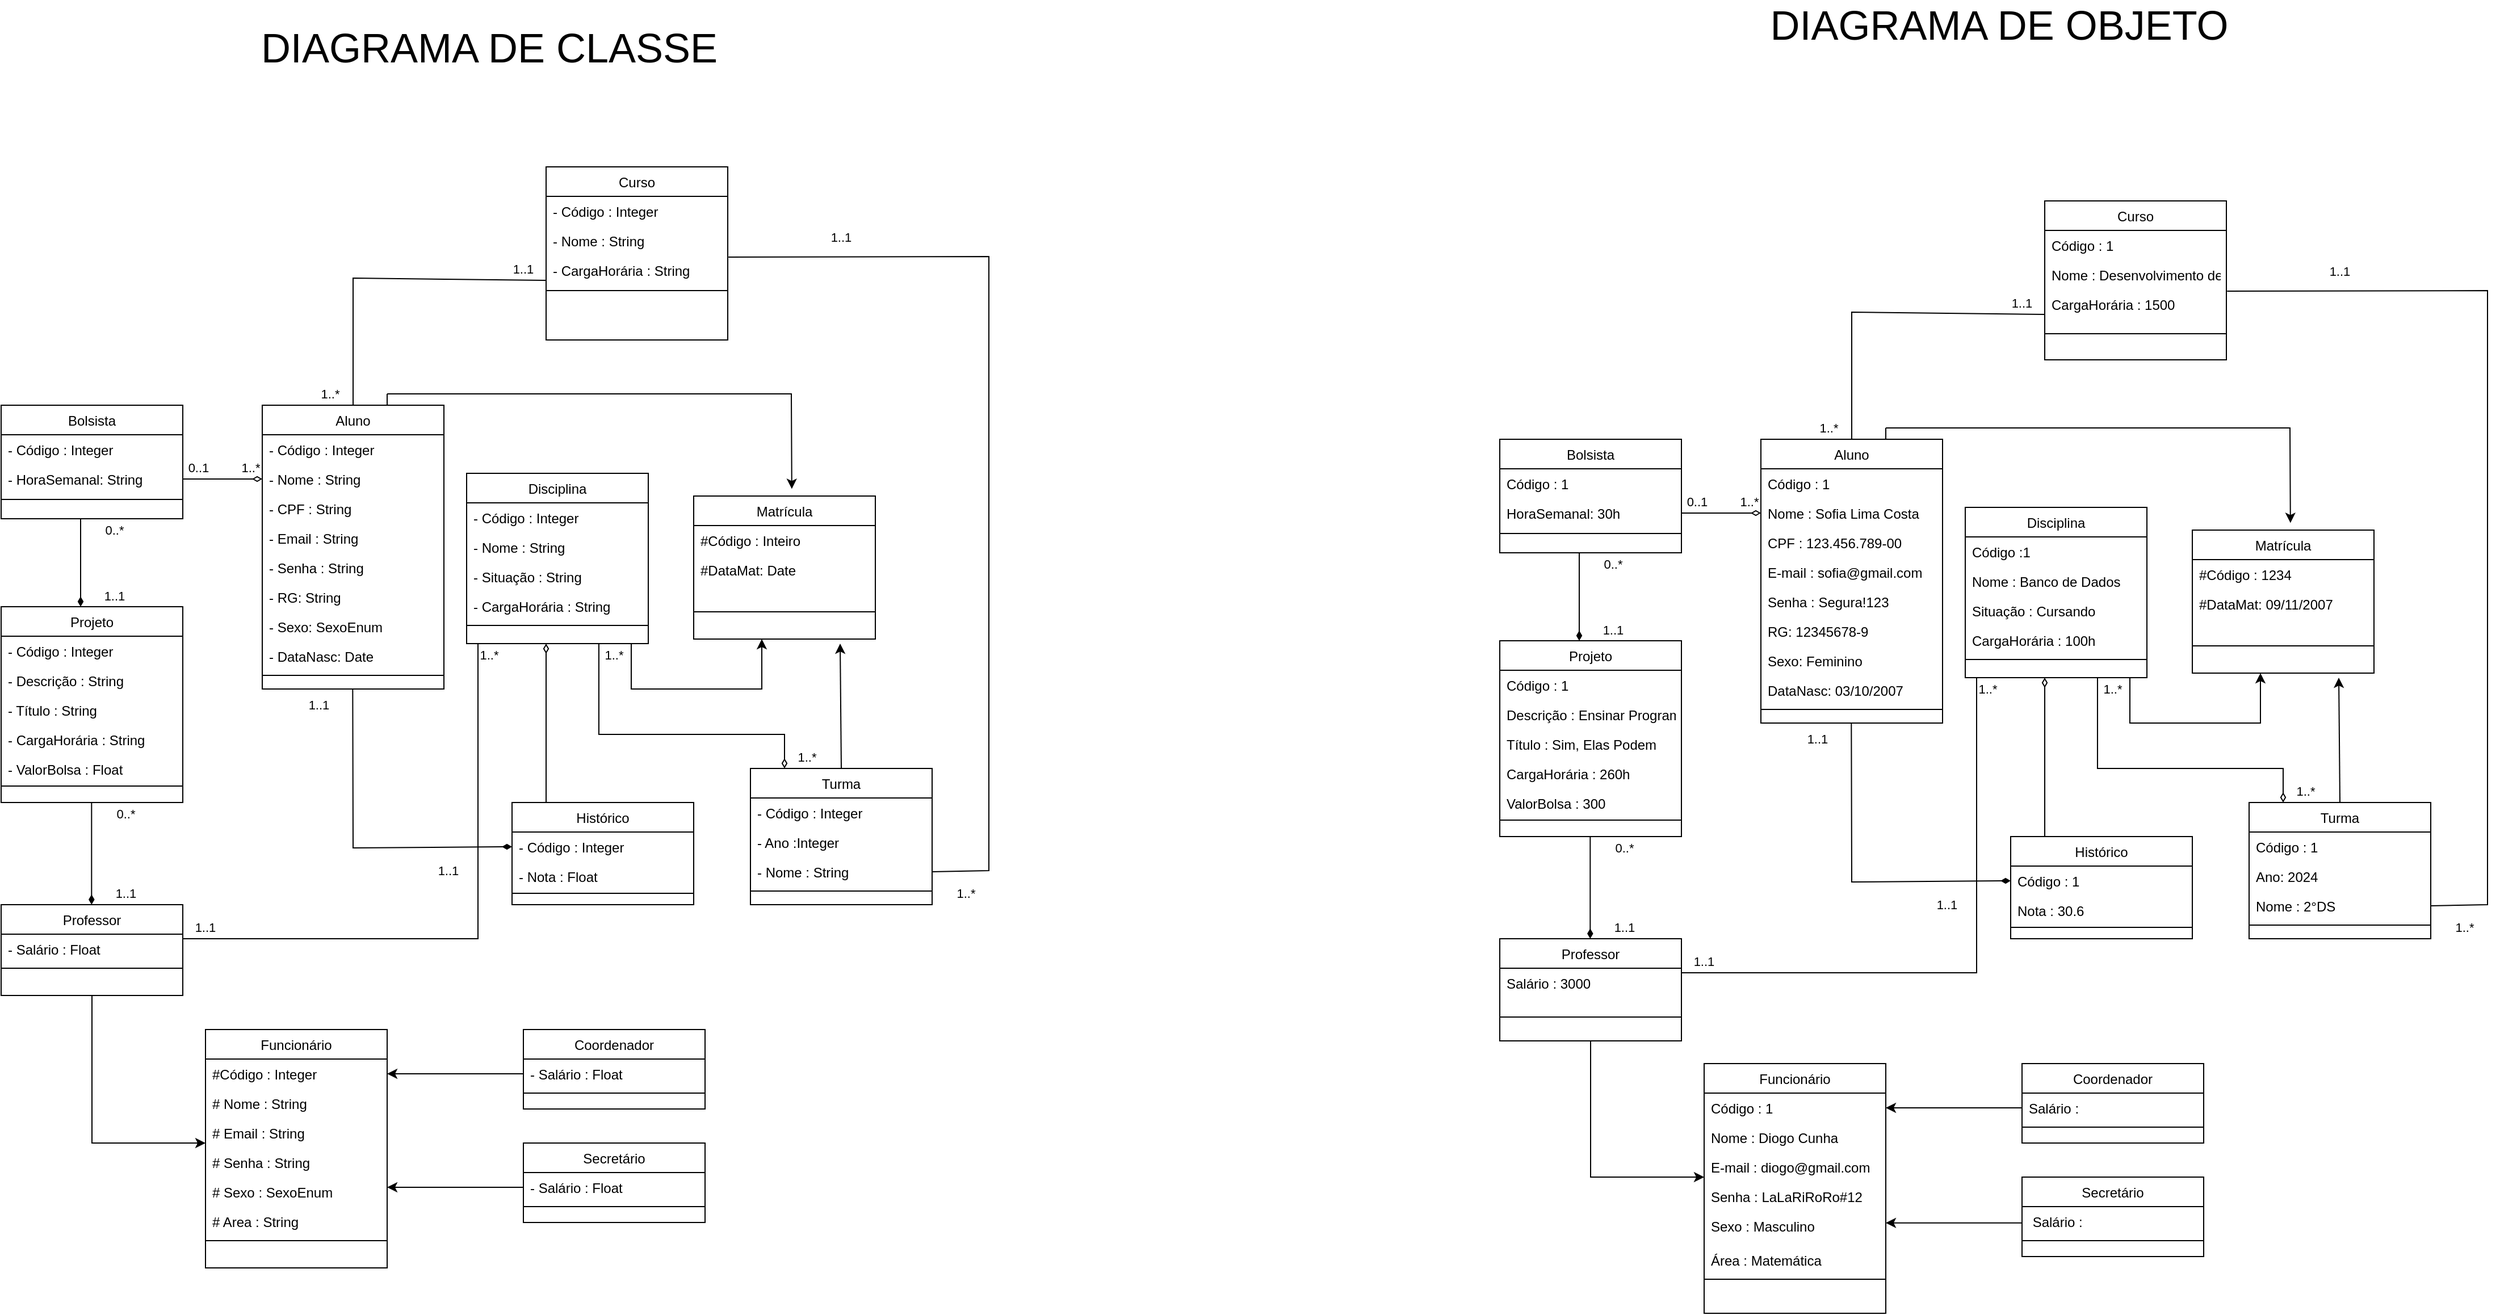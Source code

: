 <mxfile version="24.8.3">
  <diagram id="C5RBs43oDa-KdzZeNtuy" name="Page-1">
    <mxGraphModel dx="1120" dy="1603" grid="1" gridSize="10" guides="1" tooltips="1" connect="1" arrows="1" fold="1" page="1" pageScale="1" pageWidth="827" pageHeight="1169" math="0" shadow="0">
      <root>
        <mxCell id="WIyWlLk6GJQsqaUBKTNV-0" />
        <mxCell id="WIyWlLk6GJQsqaUBKTNV-1" parent="WIyWlLk6GJQsqaUBKTNV-0" />
        <mxCell id="zkfFHV4jXpPFQw0GAbJ--0" value="Aluno" style="swimlane;fontStyle=0;align=center;verticalAlign=top;childLayout=stackLayout;horizontal=1;startSize=26;horizontalStack=0;resizeParent=1;resizeLast=0;collapsible=1;marginBottom=0;rounded=0;shadow=0;strokeWidth=1;" parent="WIyWlLk6GJQsqaUBKTNV-1" vertex="1">
          <mxGeometry x="280" y="-270" width="160" height="250" as="geometry">
            <mxRectangle x="230" y="140" width="160" height="26" as="alternateBounds" />
          </mxGeometry>
        </mxCell>
        <mxCell id="zkfFHV4jXpPFQw0GAbJ--1" value="- Código : Integer" style="text;align=left;verticalAlign=top;spacingLeft=4;spacingRight=4;overflow=hidden;rotatable=0;points=[[0,0.5],[1,0.5]];portConstraint=eastwest;" parent="zkfFHV4jXpPFQw0GAbJ--0" vertex="1">
          <mxGeometry y="26" width="160" height="26" as="geometry" />
        </mxCell>
        <mxCell id="zkfFHV4jXpPFQw0GAbJ--2" value="- Nome : String" style="text;align=left;verticalAlign=top;spacingLeft=4;spacingRight=4;overflow=hidden;rotatable=0;points=[[0,0.5],[1,0.5]];portConstraint=eastwest;rounded=0;shadow=0;html=0;" parent="zkfFHV4jXpPFQw0GAbJ--0" vertex="1">
          <mxGeometry y="52" width="160" height="26" as="geometry" />
        </mxCell>
        <mxCell id="UcBW4WW8GcgEhOVTy2cy-12" value="- CPF : String" style="text;align=left;verticalAlign=top;spacingLeft=4;spacingRight=4;overflow=hidden;rotatable=0;points=[[0,0.5],[1,0.5]];portConstraint=eastwest;rounded=0;shadow=0;html=0;" parent="zkfFHV4jXpPFQw0GAbJ--0" vertex="1">
          <mxGeometry y="78" width="160" height="26" as="geometry" />
        </mxCell>
        <mxCell id="zkfFHV4jXpPFQw0GAbJ--3" value="- Email : String" style="text;align=left;verticalAlign=top;spacingLeft=4;spacingRight=4;overflow=hidden;rotatable=0;points=[[0,0.5],[1,0.5]];portConstraint=eastwest;rounded=0;shadow=0;html=0;" parent="zkfFHV4jXpPFQw0GAbJ--0" vertex="1">
          <mxGeometry y="104" width="160" height="26" as="geometry" />
        </mxCell>
        <mxCell id="_-BNFfb6h3m6jr_-RXdA-1" value="- Senha : String" style="text;align=left;verticalAlign=top;spacingLeft=4;spacingRight=4;overflow=hidden;rotatable=0;points=[[0,0.5],[1,0.5]];portConstraint=eastwest;rounded=0;shadow=0;html=0;" parent="zkfFHV4jXpPFQw0GAbJ--0" vertex="1">
          <mxGeometry y="130" width="160" height="26" as="geometry" />
        </mxCell>
        <mxCell id="_-BNFfb6h3m6jr_-RXdA-2" value="- RG: String&#xa;" style="text;align=left;verticalAlign=top;spacingLeft=4;spacingRight=4;overflow=hidden;rotatable=0;points=[[0,0.5],[1,0.5]];portConstraint=eastwest;rounded=0;shadow=0;html=0;" parent="zkfFHV4jXpPFQw0GAbJ--0" vertex="1">
          <mxGeometry y="156" width="160" height="26" as="geometry" />
        </mxCell>
        <mxCell id="_-BNFfb6h3m6jr_-RXdA-3" value="- Sexo: SexoEnum" style="text;align=left;verticalAlign=top;spacingLeft=4;spacingRight=4;overflow=hidden;rotatable=0;points=[[0,0.5],[1,0.5]];portConstraint=eastwest;rounded=0;shadow=0;html=0;" parent="zkfFHV4jXpPFQw0GAbJ--0" vertex="1">
          <mxGeometry y="182" width="160" height="26" as="geometry" />
        </mxCell>
        <mxCell id="UcBW4WW8GcgEhOVTy2cy-13" value="- DataNasc: Date" style="text;align=left;verticalAlign=top;spacingLeft=4;spacingRight=4;overflow=hidden;rotatable=0;points=[[0,0.5],[1,0.5]];portConstraint=eastwest;rounded=0;shadow=0;html=0;" parent="zkfFHV4jXpPFQw0GAbJ--0" vertex="1">
          <mxGeometry y="208" width="160" height="26" as="geometry" />
        </mxCell>
        <mxCell id="_-BNFfb6h3m6jr_-RXdA-7" value="" style="line;html=1;strokeWidth=1;align=left;verticalAlign=middle;spacingTop=-1;spacingLeft=3;spacingRight=3;rotatable=0;labelPosition=right;points=[];portConstraint=eastwest;" parent="zkfFHV4jXpPFQw0GAbJ--0" vertex="1">
          <mxGeometry y="234" width="160" height="8" as="geometry" />
        </mxCell>
        <mxCell id="zkfFHV4jXpPFQw0GAbJ--6" value="Curso" style="swimlane;fontStyle=0;align=center;verticalAlign=top;childLayout=stackLayout;horizontal=1;startSize=26;horizontalStack=0;resizeParent=1;resizeLast=0;collapsible=1;marginBottom=0;rounded=0;shadow=0;strokeWidth=1;" parent="WIyWlLk6GJQsqaUBKTNV-1" vertex="1">
          <mxGeometry x="530" y="-480" width="160" height="152.5" as="geometry">
            <mxRectangle x="130" y="380" width="160" height="26" as="alternateBounds" />
          </mxGeometry>
        </mxCell>
        <mxCell id="zkfFHV4jXpPFQw0GAbJ--7" value="- Código : Integer" style="text;align=left;verticalAlign=top;spacingLeft=4;spacingRight=4;overflow=hidden;rotatable=0;points=[[0,0.5],[1,0.5]];portConstraint=eastwest;" parent="zkfFHV4jXpPFQw0GAbJ--6" vertex="1">
          <mxGeometry y="26" width="160" height="26" as="geometry" />
        </mxCell>
        <mxCell id="zkfFHV4jXpPFQw0GAbJ--8" value="- Nome : String" style="text;align=left;verticalAlign=top;spacingLeft=4;spacingRight=4;overflow=hidden;rotatable=0;points=[[0,0.5],[1,0.5]];portConstraint=eastwest;rounded=0;shadow=0;html=0;" parent="zkfFHV4jXpPFQw0GAbJ--6" vertex="1">
          <mxGeometry y="52" width="160" height="26" as="geometry" />
        </mxCell>
        <mxCell id="UcBW4WW8GcgEhOVTy2cy-14" value="- CargaHorária : String" style="text;align=left;verticalAlign=top;spacingLeft=4;spacingRight=4;overflow=hidden;rotatable=0;points=[[0,0.5],[1,0.5]];portConstraint=eastwest;fontStyle=0" parent="zkfFHV4jXpPFQw0GAbJ--6" vertex="1">
          <mxGeometry y="78" width="160" height="26" as="geometry" />
        </mxCell>
        <mxCell id="zkfFHV4jXpPFQw0GAbJ--9" value="" style="line;html=1;strokeWidth=1;align=left;verticalAlign=middle;spacingTop=-1;spacingLeft=3;spacingRight=3;rotatable=0;labelPosition=right;points=[];portConstraint=eastwest;" parent="zkfFHV4jXpPFQw0GAbJ--6" vertex="1">
          <mxGeometry y="104" width="160" height="10" as="geometry" />
        </mxCell>
        <mxCell id="ZwzvJaQ0u5ZA32_jivXf-36" style="edgeStyle=orthogonalEdgeStyle;rounded=0;orthogonalLoop=1;jettySize=auto;html=1;entryX=0;entryY=0.846;entryDx=0;entryDy=0;entryPerimeter=0;" parent="WIyWlLk6GJQsqaUBKTNV-1" source="zkfFHV4jXpPFQw0GAbJ--17" target="ZwzvJaQ0u5ZA32_jivXf-13" edge="1">
          <mxGeometry relative="1" as="geometry">
            <mxPoint x="220" y="380" as="targetPoint" />
            <Array as="points">
              <mxPoint x="130" y="380" />
            </Array>
          </mxGeometry>
        </mxCell>
        <mxCell id="zkfFHV4jXpPFQw0GAbJ--17" value="Professor" style="swimlane;fontStyle=0;align=center;verticalAlign=top;childLayout=stackLayout;horizontal=1;startSize=26;horizontalStack=0;resizeParent=1;resizeLast=0;collapsible=1;marginBottom=0;rounded=0;shadow=0;strokeWidth=1;" parent="WIyWlLk6GJQsqaUBKTNV-1" vertex="1">
          <mxGeometry x="50" y="170" width="160" height="80" as="geometry">
            <mxRectangle x="550" y="140" width="160" height="26" as="alternateBounds" />
          </mxGeometry>
        </mxCell>
        <mxCell id="ZwzvJaQ0u5ZA32_jivXf-26" value="- Salário : Float" style="text;align=left;verticalAlign=top;spacingLeft=4;spacingRight=4;overflow=hidden;rotatable=0;points=[[0,0.5],[1,0.5]];portConstraint=eastwest;rounded=0;shadow=0;html=0;" parent="zkfFHV4jXpPFQw0GAbJ--17" vertex="1">
          <mxGeometry y="26" width="160" height="26" as="geometry" />
        </mxCell>
        <mxCell id="zkfFHV4jXpPFQw0GAbJ--23" value="" style="line;html=1;strokeWidth=1;align=left;verticalAlign=middle;spacingTop=-1;spacingLeft=3;spacingRight=3;rotatable=0;labelPosition=right;points=[];portConstraint=eastwest;" parent="zkfFHV4jXpPFQw0GAbJ--17" vertex="1">
          <mxGeometry y="52" width="160" height="8" as="geometry" />
        </mxCell>
        <mxCell id="_-BNFfb6h3m6jr_-RXdA-10" value="Disciplina" style="swimlane;fontStyle=0;align=center;verticalAlign=top;childLayout=stackLayout;horizontal=1;startSize=26;horizontalStack=0;resizeParent=1;resizeLast=0;collapsible=1;marginBottom=0;rounded=0;shadow=0;strokeWidth=1;" parent="WIyWlLk6GJQsqaUBKTNV-1" vertex="1">
          <mxGeometry x="460" y="-210" width="160" height="150" as="geometry">
            <mxRectangle x="550" y="140" width="160" height="26" as="alternateBounds" />
          </mxGeometry>
        </mxCell>
        <mxCell id="_-BNFfb6h3m6jr_-RXdA-11" value="- Código : Integer" style="text;align=left;verticalAlign=top;spacingLeft=4;spacingRight=4;overflow=hidden;rotatable=0;points=[[0,0.5],[1,0.5]];portConstraint=eastwest;" parent="_-BNFfb6h3m6jr_-RXdA-10" vertex="1">
          <mxGeometry y="26" width="160" height="26" as="geometry" />
        </mxCell>
        <mxCell id="_-BNFfb6h3m6jr_-RXdA-12" value="- Nome : String" style="text;align=left;verticalAlign=top;spacingLeft=4;spacingRight=4;overflow=hidden;rotatable=0;points=[[0,0.5],[1,0.5]];portConstraint=eastwest;rounded=0;shadow=0;html=0;" parent="_-BNFfb6h3m6jr_-RXdA-10" vertex="1">
          <mxGeometry y="52" width="160" height="26" as="geometry" />
        </mxCell>
        <mxCell id="_-BNFfb6h3m6jr_-RXdA-13" value="- Situação : String" style="text;align=left;verticalAlign=top;spacingLeft=4;spacingRight=4;overflow=hidden;rotatable=0;points=[[0,0.5],[1,0.5]];portConstraint=eastwest;rounded=0;shadow=0;html=0;" parent="_-BNFfb6h3m6jr_-RXdA-10" vertex="1">
          <mxGeometry y="78" width="160" height="26" as="geometry" />
        </mxCell>
        <mxCell id="_-BNFfb6h3m6jr_-RXdA-14" value="- CargaHorária : String" style="text;align=left;verticalAlign=top;spacingLeft=4;spacingRight=4;overflow=hidden;rotatable=0;points=[[0,0.5],[1,0.5]];portConstraint=eastwest;rounded=0;shadow=0;html=0;" parent="_-BNFfb6h3m6jr_-RXdA-10" vertex="1">
          <mxGeometry y="104" width="160" height="26" as="geometry" />
        </mxCell>
        <mxCell id="_-BNFfb6h3m6jr_-RXdA-17" value="" style="line;html=1;strokeWidth=1;align=left;verticalAlign=middle;spacingTop=-1;spacingLeft=3;spacingRight=3;rotatable=0;labelPosition=right;points=[];portConstraint=eastwest;" parent="_-BNFfb6h3m6jr_-RXdA-10" vertex="1">
          <mxGeometry y="130" width="160" height="8" as="geometry" />
        </mxCell>
        <mxCell id="_-BNFfb6h3m6jr_-RXdA-19" value="Turma" style="swimlane;fontStyle=0;align=center;verticalAlign=top;childLayout=stackLayout;horizontal=1;startSize=26;horizontalStack=0;resizeParent=1;resizeLast=0;collapsible=1;marginBottom=0;rounded=0;shadow=0;strokeWidth=1;" parent="WIyWlLk6GJQsqaUBKTNV-1" vertex="1">
          <mxGeometry x="710" y="50" width="160" height="120" as="geometry">
            <mxRectangle x="550" y="140" width="160" height="26" as="alternateBounds" />
          </mxGeometry>
        </mxCell>
        <mxCell id="_-BNFfb6h3m6jr_-RXdA-20" value="- Código : Integer" style="text;align=left;verticalAlign=top;spacingLeft=4;spacingRight=4;overflow=hidden;rotatable=0;points=[[0,0.5],[1,0.5]];portConstraint=eastwest;" parent="_-BNFfb6h3m6jr_-RXdA-19" vertex="1">
          <mxGeometry y="26" width="160" height="26" as="geometry" />
        </mxCell>
        <mxCell id="_-BNFfb6h3m6jr_-RXdA-22" value="- Ano :Integer&#xa;&#xa;" style="text;align=left;verticalAlign=top;spacingLeft=4;spacingRight=4;overflow=hidden;rotatable=0;points=[[0,0.5],[1,0.5]];portConstraint=eastwest;rounded=0;shadow=0;html=0;" parent="_-BNFfb6h3m6jr_-RXdA-19" vertex="1">
          <mxGeometry y="52" width="160" height="26" as="geometry" />
        </mxCell>
        <mxCell id="_-BNFfb6h3m6jr_-RXdA-21" value="- Nome : String" style="text;align=left;verticalAlign=top;spacingLeft=4;spacingRight=4;overflow=hidden;rotatable=0;points=[[0,0.5],[1,0.5]];portConstraint=eastwest;rounded=0;shadow=0;html=0;" parent="_-BNFfb6h3m6jr_-RXdA-19" vertex="1">
          <mxGeometry y="78" width="160" height="26" as="geometry" />
        </mxCell>
        <mxCell id="_-BNFfb6h3m6jr_-RXdA-24" value="" style="line;html=1;strokeWidth=1;align=left;verticalAlign=middle;spacingTop=-1;spacingLeft=3;spacingRight=3;rotatable=0;labelPosition=right;points=[];portConstraint=eastwest;" parent="_-BNFfb6h3m6jr_-RXdA-19" vertex="1">
          <mxGeometry y="104" width="160" height="8" as="geometry" />
        </mxCell>
        <mxCell id="_-BNFfb6h3m6jr_-RXdA-25" value="Projeto" style="swimlane;fontStyle=0;align=center;verticalAlign=top;childLayout=stackLayout;horizontal=1;startSize=26;horizontalStack=0;resizeParent=1;resizeLast=0;collapsible=1;marginBottom=0;rounded=0;shadow=0;strokeWidth=1;" parent="WIyWlLk6GJQsqaUBKTNV-1" vertex="1">
          <mxGeometry x="50" y="-92.5" width="160" height="172.5" as="geometry">
            <mxRectangle x="550" y="140" width="160" height="26" as="alternateBounds" />
          </mxGeometry>
        </mxCell>
        <mxCell id="_-BNFfb6h3m6jr_-RXdA-26" value="- Código : Integer" style="text;align=left;verticalAlign=top;spacingLeft=4;spacingRight=4;overflow=hidden;rotatable=0;points=[[0,0.5],[1,0.5]];portConstraint=eastwest;" parent="_-BNFfb6h3m6jr_-RXdA-25" vertex="1">
          <mxGeometry y="26" width="160" height="26" as="geometry" />
        </mxCell>
        <mxCell id="_-BNFfb6h3m6jr_-RXdA-27" value="- Descrição : String" style="text;align=left;verticalAlign=top;spacingLeft=4;spacingRight=4;overflow=hidden;rotatable=0;points=[[0,0.5],[1,0.5]];portConstraint=eastwest;rounded=0;shadow=0;html=0;" parent="_-BNFfb6h3m6jr_-RXdA-25" vertex="1">
          <mxGeometry y="52" width="160" height="26" as="geometry" />
        </mxCell>
        <mxCell id="_-BNFfb6h3m6jr_-RXdA-28" value="- Título : String" style="text;align=left;verticalAlign=top;spacingLeft=4;spacingRight=4;overflow=hidden;rotatable=0;points=[[0,0.5],[1,0.5]];portConstraint=eastwest;rounded=0;shadow=0;html=0;" parent="_-BNFfb6h3m6jr_-RXdA-25" vertex="1">
          <mxGeometry y="78" width="160" height="26" as="geometry" />
        </mxCell>
        <mxCell id="_-BNFfb6h3m6jr_-RXdA-31" value="- CargaHorária : String" style="text;align=left;verticalAlign=top;spacingLeft=4;spacingRight=4;overflow=hidden;rotatable=0;points=[[0,0.5],[1,0.5]];portConstraint=eastwest;rounded=0;shadow=0;html=0;" parent="_-BNFfb6h3m6jr_-RXdA-25" vertex="1">
          <mxGeometry y="104" width="160" height="26" as="geometry" />
        </mxCell>
        <mxCell id="_-BNFfb6h3m6jr_-RXdA-29" value="- ValorBolsa : Float" style="text;align=left;verticalAlign=top;spacingLeft=4;spacingRight=4;overflow=hidden;rotatable=0;points=[[0,0.5],[1,0.5]];portConstraint=eastwest;rounded=0;shadow=0;html=0;" parent="_-BNFfb6h3m6jr_-RXdA-25" vertex="1">
          <mxGeometry y="130" width="160" height="26" as="geometry" />
        </mxCell>
        <mxCell id="_-BNFfb6h3m6jr_-RXdA-30" value="" style="line;html=1;strokeWidth=1;align=left;verticalAlign=middle;spacingTop=-1;spacingLeft=3;spacingRight=3;rotatable=0;labelPosition=right;points=[];portConstraint=eastwest;" parent="_-BNFfb6h3m6jr_-RXdA-25" vertex="1">
          <mxGeometry y="156" width="160" height="4" as="geometry" />
        </mxCell>
        <mxCell id="_-BNFfb6h3m6jr_-RXdA-36" value="1..1" style="text;strokeColor=none;align=center;fillColor=none;html=1;verticalAlign=middle;whiteSpace=wrap;rounded=0;fontFamily=Helvetica;fontSize=11;fontColor=default;labelBackgroundColor=default;" parent="WIyWlLk6GJQsqaUBKTNV-1" vertex="1">
          <mxGeometry x="130" y="150" width="60" height="20" as="geometry" />
        </mxCell>
        <mxCell id="_-BNFfb6h3m6jr_-RXdA-37" value="0..*" style="text;strokeColor=none;align=center;fillColor=none;html=1;verticalAlign=middle;whiteSpace=wrap;rounded=0;fontFamily=Helvetica;fontSize=11;fontColor=default;labelBackgroundColor=default;" parent="WIyWlLk6GJQsqaUBKTNV-1" vertex="1">
          <mxGeometry x="130" y="80" width="60" height="20" as="geometry" />
        </mxCell>
        <mxCell id="_-BNFfb6h3m6jr_-RXdA-38" value="Bolsista" style="swimlane;fontStyle=0;align=center;verticalAlign=top;childLayout=stackLayout;horizontal=1;startSize=26;horizontalStack=0;resizeParent=1;resizeLast=0;collapsible=1;marginBottom=0;rounded=0;shadow=0;strokeWidth=1;" parent="WIyWlLk6GJQsqaUBKTNV-1" vertex="1">
          <mxGeometry x="50" y="-270" width="160" height="100" as="geometry">
            <mxRectangle x="130" y="380" width="160" height="26" as="alternateBounds" />
          </mxGeometry>
        </mxCell>
        <mxCell id="_-BNFfb6h3m6jr_-RXdA-39" value="- Código : Integer" style="text;align=left;verticalAlign=top;spacingLeft=4;spacingRight=4;overflow=hidden;rotatable=0;points=[[0,0.5],[1,0.5]];portConstraint=eastwest;" parent="_-BNFfb6h3m6jr_-RXdA-38" vertex="1">
          <mxGeometry y="26" width="160" height="26" as="geometry" />
        </mxCell>
        <mxCell id="_-BNFfb6h3m6jr_-RXdA-40" value="- HoraSemanal: String" style="text;align=left;verticalAlign=top;spacingLeft=4;spacingRight=4;overflow=hidden;rotatable=0;points=[[0,0.5],[1,0.5]];portConstraint=eastwest;rounded=0;shadow=0;html=0;" parent="_-BNFfb6h3m6jr_-RXdA-38" vertex="1">
          <mxGeometry y="52" width="160" height="26" as="geometry" />
        </mxCell>
        <mxCell id="_-BNFfb6h3m6jr_-RXdA-42" value="" style="line;html=1;strokeWidth=1;align=left;verticalAlign=middle;spacingTop=-1;spacingLeft=3;spacingRight=3;rotatable=0;labelPosition=right;points=[];portConstraint=eastwest;" parent="_-BNFfb6h3m6jr_-RXdA-38" vertex="1">
          <mxGeometry y="78" width="160" height="10" as="geometry" />
        </mxCell>
        <mxCell id="_-BNFfb6h3m6jr_-RXdA-44" value="" style="endArrow=diamondThin;html=1;rounded=0;strokeColor=default;align=center;verticalAlign=middle;fontFamily=Helvetica;fontSize=11;fontColor=default;labelBackgroundColor=default;endFill=0;entryX=0;entryY=0.5;entryDx=0;entryDy=0;exitX=1;exitY=0.5;exitDx=0;exitDy=0;" parent="WIyWlLk6GJQsqaUBKTNV-1" source="_-BNFfb6h3m6jr_-RXdA-40" target="zkfFHV4jXpPFQw0GAbJ--2" edge="1">
          <mxGeometry width="50" height="50" relative="1" as="geometry">
            <mxPoint x="260" y="-152" as="sourcePoint" />
            <mxPoint x="262" y="-210" as="targetPoint" />
          </mxGeometry>
        </mxCell>
        <mxCell id="_-BNFfb6h3m6jr_-RXdA-45" value="1..*" style="text;strokeColor=none;align=center;fillColor=none;html=1;verticalAlign=middle;whiteSpace=wrap;rounded=0;fontFamily=Helvetica;fontSize=11;fontColor=default;labelBackgroundColor=default;" parent="WIyWlLk6GJQsqaUBKTNV-1" vertex="1">
          <mxGeometry x="240" y="-225" width="60" height="20" as="geometry" />
        </mxCell>
        <mxCell id="_-BNFfb6h3m6jr_-RXdA-46" value="0..1" style="text;strokeColor=none;align=center;fillColor=none;html=1;verticalAlign=middle;whiteSpace=wrap;rounded=0;fontFamily=Helvetica;fontSize=11;fontColor=default;labelBackgroundColor=default;" parent="WIyWlLk6GJQsqaUBKTNV-1" vertex="1">
          <mxGeometry x="194" y="-225" width="60" height="20" as="geometry" />
        </mxCell>
        <mxCell id="UcBW4WW8GcgEhOVTy2cy-0" value="Histórico" style="swimlane;fontStyle=0;align=center;verticalAlign=top;childLayout=stackLayout;horizontal=1;startSize=26;horizontalStack=0;resizeParent=1;resizeLast=0;collapsible=1;marginBottom=0;rounded=0;shadow=0;strokeWidth=1;" parent="WIyWlLk6GJQsqaUBKTNV-1" vertex="1">
          <mxGeometry x="500" y="80" width="160" height="90" as="geometry">
            <mxRectangle x="550" y="140" width="160" height="26" as="alternateBounds" />
          </mxGeometry>
        </mxCell>
        <mxCell id="UcBW4WW8GcgEhOVTy2cy-1" value="- Código : Integer" style="text;align=left;verticalAlign=top;spacingLeft=4;spacingRight=4;overflow=hidden;rotatable=0;points=[[0,0.5],[1,0.5]];portConstraint=eastwest;" parent="UcBW4WW8GcgEhOVTy2cy-0" vertex="1">
          <mxGeometry y="26" width="160" height="26" as="geometry" />
        </mxCell>
        <mxCell id="UcBW4WW8GcgEhOVTy2cy-2" value="- Nota : Float" style="text;align=left;verticalAlign=top;spacingLeft=4;spacingRight=4;overflow=hidden;rotatable=0;points=[[0,0.5],[1,0.5]];portConstraint=eastwest;rounded=0;shadow=0;html=0;" parent="UcBW4WW8GcgEhOVTy2cy-0" vertex="1">
          <mxGeometry y="52" width="160" height="26" as="geometry" />
        </mxCell>
        <mxCell id="UcBW4WW8GcgEhOVTy2cy-6" value="" style="line;html=1;strokeWidth=1;align=left;verticalAlign=middle;spacingTop=-1;spacingLeft=3;spacingRight=3;rotatable=0;labelPosition=right;points=[];portConstraint=eastwest;" parent="UcBW4WW8GcgEhOVTy2cy-0" vertex="1">
          <mxGeometry y="78" width="160" height="4" as="geometry" />
        </mxCell>
        <mxCell id="UcBW4WW8GcgEhOVTy2cy-7" value="Matrícula" style="swimlane;fontStyle=0;align=center;verticalAlign=top;childLayout=stackLayout;horizontal=1;startSize=26;horizontalStack=0;resizeParent=1;resizeLast=0;collapsible=1;marginBottom=0;rounded=0;shadow=0;strokeWidth=1;" parent="WIyWlLk6GJQsqaUBKTNV-1" vertex="1">
          <mxGeometry x="660" y="-190" width="160" height="126" as="geometry">
            <mxRectangle x="550" y="140" width="160" height="26" as="alternateBounds" />
          </mxGeometry>
        </mxCell>
        <mxCell id="UcBW4WW8GcgEhOVTy2cy-8" value="#Código : Inteiro" style="text;align=left;verticalAlign=top;spacingLeft=4;spacingRight=4;overflow=hidden;rotatable=0;points=[[0,0.5],[1,0.5]];portConstraint=eastwest;" parent="UcBW4WW8GcgEhOVTy2cy-7" vertex="1">
          <mxGeometry y="26" width="160" height="26" as="geometry" />
        </mxCell>
        <mxCell id="T8FovTyuXMpFhtIkl4yH-6" value="#DataMat: Date&#xa;" style="text;align=left;verticalAlign=top;spacingLeft=4;spacingRight=4;overflow=hidden;rotatable=0;points=[[0,0.5],[1,0.5]];portConstraint=eastwest;" parent="UcBW4WW8GcgEhOVTy2cy-7" vertex="1">
          <mxGeometry y="52" width="160" height="26" as="geometry" />
        </mxCell>
        <mxCell id="UcBW4WW8GcgEhOVTy2cy-10" value="" style="line;html=1;strokeWidth=1;align=left;verticalAlign=middle;spacingTop=-1;spacingLeft=3;spacingRight=3;rotatable=0;labelPosition=right;points=[];portConstraint=eastwest;" parent="UcBW4WW8GcgEhOVTy2cy-7" vertex="1">
          <mxGeometry y="78" width="160" height="48" as="geometry" />
        </mxCell>
        <mxCell id="UcBW4WW8GcgEhOVTy2cy-11" value="" style="endArrow=diamondThin;html=1;rounded=0;endFill=1;" parent="WIyWlLk6GJQsqaUBKTNV-1" edge="1">
          <mxGeometry width="50" height="50" relative="1" as="geometry">
            <mxPoint x="129.66" y="80" as="sourcePoint" />
            <mxPoint x="129.66" y="170" as="targetPoint" />
          </mxGeometry>
        </mxCell>
        <mxCell id="KwQObH-o3qo3xoVOt_22-2" value="" style="endArrow=classic;html=1;rounded=0;entryX=0.54;entryY=-0.05;entryDx=0;entryDy=0;entryPerimeter=0;" parent="WIyWlLk6GJQsqaUBKTNV-1" target="UcBW4WW8GcgEhOVTy2cy-7" edge="1">
          <mxGeometry width="50" height="50" relative="1" as="geometry">
            <mxPoint x="390" y="-280" as="sourcePoint" />
            <mxPoint x="413" y="-260" as="targetPoint" />
            <Array as="points">
              <mxPoint x="746" y="-280" />
            </Array>
          </mxGeometry>
        </mxCell>
        <mxCell id="UcBW4WW8GcgEhOVTy2cy-23" value="" style="endArrow=classic;html=1;rounded=0;exitX=0.75;exitY=0;exitDx=0;exitDy=0;" parent="WIyWlLk6GJQsqaUBKTNV-1" source="ZwzvJaQ0u5ZA32_jivXf-6" edge="1">
          <mxGeometry width="50" height="50" relative="1" as="geometry">
            <mxPoint x="610" y="-44" as="sourcePoint" />
            <mxPoint x="720" y="-64" as="targetPoint" />
            <Array as="points">
              <mxPoint x="605" y="-20" />
              <mxPoint x="720" y="-20" />
            </Array>
          </mxGeometry>
        </mxCell>
        <mxCell id="KwQObH-o3qo3xoVOt_22-11" value="" style="endArrow=diamondThin;html=1;rounded=0;endFill=1;entryX=0;entryY=1;entryDx=0;entryDy=0;exitX=0;exitY=0;exitDx=0;exitDy=0;" parent="WIyWlLk6GJQsqaUBKTNV-1" source="ZwzvJaQ0u5ZA32_jivXf-37" target="ZwzvJaQ0u5ZA32_jivXf-38" edge="1">
          <mxGeometry width="50" height="50" relative="1" as="geometry">
            <mxPoint x="120" y="-180" as="sourcePoint" />
            <mxPoint x="60" y="-120" as="targetPoint" />
            <Array as="points" />
          </mxGeometry>
        </mxCell>
        <mxCell id="UcBW4WW8GcgEhOVTy2cy-25" value="" style="endArrow=diamondThin;html=1;rounded=0;exitX=0.25;exitY=1;exitDx=0;exitDy=0;entryX=0;entryY=0.5;entryDx=0;entryDy=0;endFill=1;" parent="WIyWlLk6GJQsqaUBKTNV-1" target="UcBW4WW8GcgEhOVTy2cy-1" edge="1">
          <mxGeometry width="50" height="50" relative="1" as="geometry">
            <mxPoint x="359.66" y="-20" as="sourcePoint" />
            <mxPoint x="360" y="180" as="targetPoint" />
            <Array as="points">
              <mxPoint x="360" y="120" />
            </Array>
          </mxGeometry>
        </mxCell>
        <mxCell id="UcBW4WW8GcgEhOVTy2cy-29" value="" style="endArrow=none;html=1;rounded=0;" parent="WIyWlLk6GJQsqaUBKTNV-1" edge="1">
          <mxGeometry width="50" height="50" relative="1" as="geometry">
            <mxPoint x="390" y="-270" as="sourcePoint" />
            <mxPoint x="390" y="-280" as="targetPoint" />
          </mxGeometry>
        </mxCell>
        <mxCell id="UcBW4WW8GcgEhOVTy2cy-33" value="" style="endArrow=classic;html=1;rounded=0;exitX=0.5;exitY=0;exitDx=0;exitDy=0;" parent="WIyWlLk6GJQsqaUBKTNV-1" source="_-BNFfb6h3m6jr_-RXdA-19" edge="1">
          <mxGeometry width="50" height="50" relative="1" as="geometry">
            <mxPoint x="789.41" y="10" as="sourcePoint" />
            <mxPoint x="789" y="-60" as="targetPoint" />
          </mxGeometry>
        </mxCell>
        <mxCell id="UcBW4WW8GcgEhOVTy2cy-34" value="" style="endArrow=none;html=1;rounded=0;exitX=1;exitY=0.5;exitDx=0;exitDy=0;entryX=1.004;entryY=0.057;entryDx=0;entryDy=0;entryPerimeter=0;" parent="WIyWlLk6GJQsqaUBKTNV-1" source="_-BNFfb6h3m6jr_-RXdA-21" edge="1">
          <mxGeometry width="50" height="50" relative="1" as="geometry">
            <mxPoint x="710" y="-340" as="sourcePoint" />
            <mxPoint x="690.64" y="-400.518" as="targetPoint" />
            <Array as="points">
              <mxPoint x="920" y="140" />
              <mxPoint x="920" y="-401" />
            </Array>
          </mxGeometry>
        </mxCell>
        <mxCell id="KwQObH-o3qo3xoVOt_22-17" value="" style="endArrow=diamondThin;html=1;rounded=0;exitX=0.75;exitY=1;exitDx=0;exitDy=0;endFill=0;strokeWidth=1;" parent="WIyWlLk6GJQsqaUBKTNV-1" edge="1">
          <mxGeometry width="50" height="50" relative="1" as="geometry">
            <mxPoint x="576.48" y="-60" as="sourcePoint" />
            <mxPoint x="740" y="50" as="targetPoint" />
            <Array as="points">
              <mxPoint x="576.48" y="20" />
              <mxPoint x="740" y="20" />
            </Array>
          </mxGeometry>
        </mxCell>
        <mxCell id="UcBW4WW8GcgEhOVTy2cy-35" value="" style="endArrow=none;html=1;rounded=0;endFill=0;" parent="WIyWlLk6GJQsqaUBKTNV-1" edge="1">
          <mxGeometry width="50" height="50" relative="1" as="geometry">
            <mxPoint x="210" y="200" as="sourcePoint" />
            <mxPoint x="470" y="-60" as="targetPoint" />
            <Array as="points">
              <mxPoint x="230" y="200" />
              <mxPoint x="340" y="200" />
              <mxPoint x="470" y="200" />
              <mxPoint x="470" y="70" />
            </Array>
          </mxGeometry>
        </mxCell>
        <mxCell id="KwQObH-o3qo3xoVOt_22-19" value="1..*" style="text;strokeColor=none;align=center;fillColor=none;html=1;verticalAlign=middle;whiteSpace=wrap;rounded=0;fontFamily=Helvetica;fontSize=11;fontColor=default;labelBackgroundColor=default;" parent="WIyWlLk6GJQsqaUBKTNV-1" vertex="1">
          <mxGeometry x="310" y="-290" width="60" height="20" as="geometry" />
        </mxCell>
        <mxCell id="KwQObH-o3qo3xoVOt_22-21" value="1..1" style="text;strokeColor=none;align=center;fillColor=none;html=1;verticalAlign=middle;whiteSpace=wrap;rounded=0;fontFamily=Helvetica;fontSize=11;fontColor=default;labelBackgroundColor=default;" parent="WIyWlLk6GJQsqaUBKTNV-1" vertex="1">
          <mxGeometry x="480" y="-400" width="60" height="20" as="geometry" />
        </mxCell>
        <mxCell id="UcBW4WW8GcgEhOVTy2cy-38" value="1..*" style="text;strokeColor=none;align=center;fillColor=none;html=1;verticalAlign=middle;whiteSpace=wrap;rounded=0;fontFamily=Helvetica;fontSize=11;fontColor=default;labelBackgroundColor=default;" parent="WIyWlLk6GJQsqaUBKTNV-1" vertex="1">
          <mxGeometry x="870" y="150" width="60" height="20" as="geometry" />
        </mxCell>
        <mxCell id="ZwzvJaQ0u5ZA32_jivXf-6" value="1..*" style="text;strokeColor=none;align=center;fillColor=none;html=1;verticalAlign=middle;whiteSpace=wrap;rounded=0;fontFamily=Helvetica;fontSize=11;fontColor=default;labelBackgroundColor=default;" parent="WIyWlLk6GJQsqaUBKTNV-1" vertex="1">
          <mxGeometry x="560" y="-60" width="60" height="20" as="geometry" />
        </mxCell>
        <mxCell id="ZwzvJaQ0u5ZA32_jivXf-7" value="1..*" style="text;strokeColor=none;align=center;fillColor=none;html=1;verticalAlign=middle;whiteSpace=wrap;rounded=0;fontFamily=Helvetica;fontSize=11;fontColor=default;labelBackgroundColor=default;" parent="WIyWlLk6GJQsqaUBKTNV-1" vertex="1">
          <mxGeometry x="730" y="30" width="60" height="20" as="geometry" />
        </mxCell>
        <mxCell id="ZwzvJaQ0u5ZA32_jivXf-8" value="1..*" style="text;strokeColor=none;align=center;fillColor=none;html=1;verticalAlign=middle;whiteSpace=wrap;rounded=0;fontFamily=Helvetica;fontSize=11;fontColor=default;labelBackgroundColor=default;" parent="WIyWlLk6GJQsqaUBKTNV-1" vertex="1">
          <mxGeometry x="450" y="-60" width="60" height="20" as="geometry" />
        </mxCell>
        <mxCell id="ZwzvJaQ0u5ZA32_jivXf-9" value="1..1" style="text;strokeColor=none;align=center;fillColor=none;html=1;verticalAlign=middle;whiteSpace=wrap;rounded=0;fontFamily=Helvetica;fontSize=11;fontColor=default;labelBackgroundColor=default;" parent="WIyWlLk6GJQsqaUBKTNV-1" vertex="1">
          <mxGeometry x="200" y="180" width="60" height="20" as="geometry" />
        </mxCell>
        <mxCell id="ZwzvJaQ0u5ZA32_jivXf-10" value="Funcionário" style="swimlane;fontStyle=0;align=center;verticalAlign=top;childLayout=stackLayout;horizontal=1;startSize=26;horizontalStack=0;resizeParent=1;resizeLast=0;collapsible=1;marginBottom=0;rounded=0;shadow=0;strokeWidth=1;" parent="WIyWlLk6GJQsqaUBKTNV-1" vertex="1">
          <mxGeometry x="230" y="280" width="160" height="210" as="geometry">
            <mxRectangle x="550" y="140" width="160" height="26" as="alternateBounds" />
          </mxGeometry>
        </mxCell>
        <mxCell id="ZwzvJaQ0u5ZA32_jivXf-11" value="#Código : Integer" style="text;align=left;verticalAlign=top;spacingLeft=4;spacingRight=4;overflow=hidden;rotatable=0;points=[[0,0.5],[1,0.5]];portConstraint=eastwest;" parent="ZwzvJaQ0u5ZA32_jivXf-10" vertex="1">
          <mxGeometry y="26" width="160" height="26" as="geometry" />
        </mxCell>
        <mxCell id="ZwzvJaQ0u5ZA32_jivXf-12" value="# Nome : String" style="text;align=left;verticalAlign=top;spacingLeft=4;spacingRight=4;overflow=hidden;rotatable=0;points=[[0,0.5],[1,0.5]];portConstraint=eastwest;rounded=0;shadow=0;html=0;" parent="ZwzvJaQ0u5ZA32_jivXf-10" vertex="1">
          <mxGeometry y="52" width="160" height="26" as="geometry" />
        </mxCell>
        <mxCell id="ZwzvJaQ0u5ZA32_jivXf-13" value="# Email : String" style="text;align=left;verticalAlign=top;spacingLeft=4;spacingRight=4;overflow=hidden;rotatable=0;points=[[0,0.5],[1,0.5]];portConstraint=eastwest;rounded=0;shadow=0;html=0;" parent="ZwzvJaQ0u5ZA32_jivXf-10" vertex="1">
          <mxGeometry y="78" width="160" height="26" as="geometry" />
        </mxCell>
        <mxCell id="ZwzvJaQ0u5ZA32_jivXf-14" value="# Senha : String" style="text;align=left;verticalAlign=top;spacingLeft=4;spacingRight=4;overflow=hidden;rotatable=0;points=[[0,0.5],[1,0.5]];portConstraint=eastwest;rounded=0;shadow=0;html=0;" parent="ZwzvJaQ0u5ZA32_jivXf-10" vertex="1">
          <mxGeometry y="104" width="160" height="26" as="geometry" />
        </mxCell>
        <mxCell id="ZwzvJaQ0u5ZA32_jivXf-16" value="# Sexo : SexoEnum" style="text;align=left;verticalAlign=top;spacingLeft=4;spacingRight=4;overflow=hidden;rotatable=0;points=[[0,0.5],[1,0.5]];portConstraint=eastwest;rounded=0;shadow=0;html=0;" parent="ZwzvJaQ0u5ZA32_jivXf-10" vertex="1">
          <mxGeometry y="130" width="160" height="26" as="geometry" />
        </mxCell>
        <mxCell id="T8FovTyuXMpFhtIkl4yH-7" value="# Area : String" style="text;align=left;verticalAlign=top;spacingLeft=4;spacingRight=4;overflow=hidden;rotatable=0;points=[[0,0.5],[1,0.5]];portConstraint=eastwest;rounded=0;shadow=0;html=0;" parent="ZwzvJaQ0u5ZA32_jivXf-10" vertex="1">
          <mxGeometry y="156" width="160" height="26" as="geometry" />
        </mxCell>
        <mxCell id="ZwzvJaQ0u5ZA32_jivXf-17" value="" style="line;html=1;strokeWidth=1;align=left;verticalAlign=middle;spacingTop=-1;spacingLeft=3;spacingRight=3;rotatable=0;labelPosition=right;points=[];portConstraint=eastwest;" parent="ZwzvJaQ0u5ZA32_jivXf-10" vertex="1">
          <mxGeometry y="182" width="160" height="8" as="geometry" />
        </mxCell>
        <mxCell id="ZwzvJaQ0u5ZA32_jivXf-19" value="Coordenador" style="swimlane;fontStyle=0;align=center;verticalAlign=top;childLayout=stackLayout;horizontal=1;startSize=26;horizontalStack=0;resizeParent=1;resizeLast=0;collapsible=1;marginBottom=0;rounded=0;shadow=0;strokeWidth=1;" parent="WIyWlLk6GJQsqaUBKTNV-1" vertex="1">
          <mxGeometry x="510" y="280" width="160" height="70" as="geometry">
            <mxRectangle x="550" y="140" width="160" height="26" as="alternateBounds" />
          </mxGeometry>
        </mxCell>
        <mxCell id="ZwzvJaQ0u5ZA32_jivXf-24" value="- Salário : Float" style="text;align=left;verticalAlign=top;spacingLeft=4;spacingRight=4;overflow=hidden;rotatable=0;points=[[0,0.5],[1,0.5]];portConstraint=eastwest;rounded=0;shadow=0;html=0;" parent="ZwzvJaQ0u5ZA32_jivXf-19" vertex="1">
          <mxGeometry y="26" width="160" height="26" as="geometry" />
        </mxCell>
        <mxCell id="ZwzvJaQ0u5ZA32_jivXf-25" value="" style="line;html=1;strokeWidth=1;align=left;verticalAlign=middle;spacingTop=-1;spacingLeft=3;spacingRight=3;rotatable=0;labelPosition=right;points=[];portConstraint=eastwest;" parent="ZwzvJaQ0u5ZA32_jivXf-19" vertex="1">
          <mxGeometry y="52" width="160" height="8" as="geometry" />
        </mxCell>
        <mxCell id="ZwzvJaQ0u5ZA32_jivXf-27" value="Secretário" style="swimlane;fontStyle=0;align=center;verticalAlign=top;childLayout=stackLayout;horizontal=1;startSize=26;horizontalStack=0;resizeParent=1;resizeLast=0;collapsible=1;marginBottom=0;rounded=0;shadow=0;strokeWidth=1;" parent="WIyWlLk6GJQsqaUBKTNV-1" vertex="1">
          <mxGeometry x="510" y="380" width="160" height="70" as="geometry">
            <mxRectangle x="550" y="140" width="160" height="26" as="alternateBounds" />
          </mxGeometry>
        </mxCell>
        <mxCell id="ZwzvJaQ0u5ZA32_jivXf-28" value="- Salário : Float" style="text;align=left;verticalAlign=top;spacingLeft=4;spacingRight=4;overflow=hidden;rotatable=0;points=[[0,0.5],[1,0.5]];portConstraint=eastwest;rounded=0;shadow=0;html=0;" parent="ZwzvJaQ0u5ZA32_jivXf-27" vertex="1">
          <mxGeometry y="26" width="160" height="26" as="geometry" />
        </mxCell>
        <mxCell id="ZwzvJaQ0u5ZA32_jivXf-29" value="" style="line;html=1;strokeWidth=1;align=left;verticalAlign=middle;spacingTop=-1;spacingLeft=3;spacingRight=3;rotatable=0;labelPosition=right;points=[];portConstraint=eastwest;" parent="ZwzvJaQ0u5ZA32_jivXf-27" vertex="1">
          <mxGeometry y="52" width="160" height="8" as="geometry" />
        </mxCell>
        <mxCell id="ZwzvJaQ0u5ZA32_jivXf-31" style="edgeStyle=orthogonalEdgeStyle;rounded=0;orthogonalLoop=1;jettySize=auto;html=1;exitX=0;exitY=0.5;exitDx=0;exitDy=0;entryX=1;entryY=0.5;entryDx=0;entryDy=0;" parent="WIyWlLk6GJQsqaUBKTNV-1" source="ZwzvJaQ0u5ZA32_jivXf-24" target="ZwzvJaQ0u5ZA32_jivXf-11" edge="1">
          <mxGeometry relative="1" as="geometry" />
        </mxCell>
        <mxCell id="ZwzvJaQ0u5ZA32_jivXf-34" style="edgeStyle=orthogonalEdgeStyle;rounded=0;orthogonalLoop=1;jettySize=auto;html=1;entryX=1;entryY=0.346;entryDx=0;entryDy=0;entryPerimeter=0;" parent="WIyWlLk6GJQsqaUBKTNV-1" source="ZwzvJaQ0u5ZA32_jivXf-28" target="ZwzvJaQ0u5ZA32_jivXf-16" edge="1">
          <mxGeometry relative="1" as="geometry">
            <mxPoint x="400" y="419" as="targetPoint" />
          </mxGeometry>
        </mxCell>
        <mxCell id="ZwzvJaQ0u5ZA32_jivXf-37" value="0..*" style="text;strokeColor=none;align=center;fillColor=none;html=1;verticalAlign=middle;whiteSpace=wrap;rounded=0;fontFamily=Helvetica;fontSize=11;fontColor=default;labelBackgroundColor=default;" parent="WIyWlLk6GJQsqaUBKTNV-1" vertex="1">
          <mxGeometry x="120" y="-170" width="60" height="20" as="geometry" />
        </mxCell>
        <mxCell id="ZwzvJaQ0u5ZA32_jivXf-38" value="1..1" style="text;strokeColor=none;align=center;fillColor=none;html=1;verticalAlign=middle;whiteSpace=wrap;rounded=0;fontFamily=Helvetica;fontSize=11;fontColor=default;labelBackgroundColor=default;" parent="WIyWlLk6GJQsqaUBKTNV-1" vertex="1">
          <mxGeometry x="120" y="-112.5" width="60" height="20" as="geometry" />
        </mxCell>
        <mxCell id="T8FovTyuXMpFhtIkl4yH-1" value="1..1" style="text;strokeColor=none;align=center;fillColor=none;html=1;verticalAlign=middle;whiteSpace=wrap;rounded=0;fontFamily=Helvetica;fontSize=11;fontColor=default;labelBackgroundColor=default;" parent="WIyWlLk6GJQsqaUBKTNV-1" vertex="1">
          <mxGeometry x="300" y="-16.25" width="60" height="20" as="geometry" />
        </mxCell>
        <mxCell id="T8FovTyuXMpFhtIkl4yH-2" value="1..1" style="text;strokeColor=none;align=center;fillColor=none;html=1;verticalAlign=middle;whiteSpace=wrap;rounded=0;fontFamily=Helvetica;fontSize=11;fontColor=default;labelBackgroundColor=default;" parent="WIyWlLk6GJQsqaUBKTNV-1" vertex="1">
          <mxGeometry x="414" y="130" width="60" height="20" as="geometry" />
        </mxCell>
        <mxCell id="T8FovTyuXMpFhtIkl4yH-4" value="" style="endArrow=diamondThin;html=1;rounded=0;endFill=0;strokeWidth=1;" parent="WIyWlLk6GJQsqaUBKTNV-1" edge="1">
          <mxGeometry width="50" height="50" relative="1" as="geometry">
            <mxPoint x="530" y="70" as="sourcePoint" />
            <mxPoint x="530" y="-60" as="targetPoint" />
            <Array as="points">
              <mxPoint x="530" y="60" />
              <mxPoint x="530" y="80" />
            </Array>
          </mxGeometry>
        </mxCell>
        <mxCell id="T8FovTyuXMpFhtIkl4yH-5" value="" style="endArrow=none;html=1;rounded=0;" parent="WIyWlLk6GJQsqaUBKTNV-1" edge="1">
          <mxGeometry width="50" height="50" relative="1" as="geometry">
            <mxPoint x="360" y="-270" as="sourcePoint" />
            <mxPoint x="530" y="-380" as="targetPoint" />
            <Array as="points">
              <mxPoint x="360" y="-382" />
            </Array>
          </mxGeometry>
        </mxCell>
        <mxCell id="UcBW4WW8GcgEhOVTy2cy-37" value="1..1" style="text;strokeColor=none;align=center;fillColor=none;html=1;verticalAlign=middle;whiteSpace=wrap;rounded=0;fontFamily=Helvetica;fontSize=11;fontColor=default;labelBackgroundColor=default;" parent="WIyWlLk6GJQsqaUBKTNV-1" vertex="1">
          <mxGeometry x="710" y="-428" width="160" height="20" as="geometry" />
        </mxCell>
        <mxCell id="zBXK10iIhlNBz69HXGrP-1" value="Aluno" style="swimlane;fontStyle=0;align=center;verticalAlign=top;childLayout=stackLayout;horizontal=1;startSize=26;horizontalStack=0;resizeParent=1;resizeLast=0;collapsible=1;marginBottom=0;rounded=0;shadow=0;strokeWidth=1;" parent="WIyWlLk6GJQsqaUBKTNV-1" vertex="1">
          <mxGeometry x="1600" y="-240" width="160" height="250" as="geometry">
            <mxRectangle x="230" y="140" width="160" height="26" as="alternateBounds" />
          </mxGeometry>
        </mxCell>
        <mxCell id="zBXK10iIhlNBz69HXGrP-2" value="Código : 1" style="text;align=left;verticalAlign=top;spacingLeft=4;spacingRight=4;overflow=hidden;rotatable=0;points=[[0,0.5],[1,0.5]];portConstraint=eastwest;" parent="zBXK10iIhlNBz69HXGrP-1" vertex="1">
          <mxGeometry y="26" width="160" height="26" as="geometry" />
        </mxCell>
        <mxCell id="zBXK10iIhlNBz69HXGrP-3" value="Nome : Sofia Lima Costa " style="text;align=left;verticalAlign=top;spacingLeft=4;spacingRight=4;overflow=hidden;rotatable=0;points=[[0,0.5],[1,0.5]];portConstraint=eastwest;rounded=0;shadow=0;html=0;" parent="zBXK10iIhlNBz69HXGrP-1" vertex="1">
          <mxGeometry y="52" width="160" height="26" as="geometry" />
        </mxCell>
        <mxCell id="zBXK10iIhlNBz69HXGrP-4" value="CPF : 123.456.789-00" style="text;align=left;verticalAlign=top;spacingLeft=4;spacingRight=4;overflow=hidden;rotatable=0;points=[[0,0.5],[1,0.5]];portConstraint=eastwest;rounded=0;shadow=0;html=0;" parent="zBXK10iIhlNBz69HXGrP-1" vertex="1">
          <mxGeometry y="78" width="160" height="26" as="geometry" />
        </mxCell>
        <mxCell id="zBXK10iIhlNBz69HXGrP-5" value="E-mail : sofia@gmail.com" style="text;align=left;verticalAlign=top;spacingLeft=4;spacingRight=4;overflow=hidden;rotatable=0;points=[[0,0.5],[1,0.5]];portConstraint=eastwest;rounded=0;shadow=0;html=0;" parent="zBXK10iIhlNBz69HXGrP-1" vertex="1">
          <mxGeometry y="104" width="160" height="26" as="geometry" />
        </mxCell>
        <mxCell id="zBXK10iIhlNBz69HXGrP-6" value="Senha : Segura!123" style="text;align=left;verticalAlign=top;spacingLeft=4;spacingRight=4;overflow=hidden;rotatable=0;points=[[0,0.5],[1,0.5]];portConstraint=eastwest;rounded=0;shadow=0;html=0;" parent="zBXK10iIhlNBz69HXGrP-1" vertex="1">
          <mxGeometry y="130" width="160" height="26" as="geometry" />
        </mxCell>
        <mxCell id="zBXK10iIhlNBz69HXGrP-7" value="RG: 12345678-9" style="text;align=left;verticalAlign=top;spacingLeft=4;spacingRight=4;overflow=hidden;rotatable=0;points=[[0,0.5],[1,0.5]];portConstraint=eastwest;rounded=0;shadow=0;html=0;" parent="zBXK10iIhlNBz69HXGrP-1" vertex="1">
          <mxGeometry y="156" width="160" height="26" as="geometry" />
        </mxCell>
        <mxCell id="zBXK10iIhlNBz69HXGrP-8" value="Sexo: Feminino" style="text;align=left;verticalAlign=top;spacingLeft=4;spacingRight=4;overflow=hidden;rotatable=0;points=[[0,0.5],[1,0.5]];portConstraint=eastwest;rounded=0;shadow=0;html=0;" parent="zBXK10iIhlNBz69HXGrP-1" vertex="1">
          <mxGeometry y="182" width="160" height="26" as="geometry" />
        </mxCell>
        <mxCell id="zBXK10iIhlNBz69HXGrP-9" value="DataNasc: 03/10/2007" style="text;align=left;verticalAlign=top;spacingLeft=4;spacingRight=4;overflow=hidden;rotatable=0;points=[[0,0.5],[1,0.5]];portConstraint=eastwest;rounded=0;shadow=0;html=0;" parent="zBXK10iIhlNBz69HXGrP-1" vertex="1">
          <mxGeometry y="208" width="160" height="26" as="geometry" />
        </mxCell>
        <mxCell id="zBXK10iIhlNBz69HXGrP-10" value="" style="line;html=1;strokeWidth=1;align=left;verticalAlign=middle;spacingTop=-1;spacingLeft=3;spacingRight=3;rotatable=0;labelPosition=right;points=[];portConstraint=eastwest;" parent="zBXK10iIhlNBz69HXGrP-1" vertex="1">
          <mxGeometry y="234" width="160" height="8" as="geometry" />
        </mxCell>
        <mxCell id="zBXK10iIhlNBz69HXGrP-11" value="Curso" style="swimlane;fontStyle=0;align=center;verticalAlign=top;childLayout=stackLayout;horizontal=1;startSize=26;horizontalStack=0;resizeParent=1;resizeLast=0;collapsible=1;marginBottom=0;rounded=0;shadow=0;strokeWidth=1;" parent="WIyWlLk6GJQsqaUBKTNV-1" vertex="1">
          <mxGeometry x="1850" y="-450" width="160" height="140" as="geometry">
            <mxRectangle x="130" y="380" width="160" height="26" as="alternateBounds" />
          </mxGeometry>
        </mxCell>
        <mxCell id="fKxjMRmeZtuBsh1l8WPw-197" value="Código : 1" style="text;align=left;verticalAlign=top;spacingLeft=4;spacingRight=4;overflow=hidden;rotatable=0;points=[[0,0.5],[1,0.5]];portConstraint=eastwest;" parent="zBXK10iIhlNBz69HXGrP-11" vertex="1">
          <mxGeometry y="26" width="160" height="26" as="geometry" />
        </mxCell>
        <mxCell id="fKxjMRmeZtuBsh1l8WPw-198" value="Nome : Desenvolvimento de Sistemas" style="text;align=left;verticalAlign=top;spacingLeft=4;spacingRight=4;overflow=hidden;rotatable=0;points=[[0,0.5],[1,0.5]];portConstraint=eastwest;rounded=0;shadow=0;html=0;" parent="zBXK10iIhlNBz69HXGrP-11" vertex="1">
          <mxGeometry y="52" width="160" height="26" as="geometry" />
        </mxCell>
        <mxCell id="fKxjMRmeZtuBsh1l8WPw-200" value="CargaHorária : 1500" style="text;align=left;verticalAlign=top;spacingLeft=4;spacingRight=4;overflow=hidden;rotatable=0;points=[[0,0.5],[1,0.5]];portConstraint=eastwest;fontStyle=0" parent="zBXK10iIhlNBz69HXGrP-11" vertex="1">
          <mxGeometry y="78" width="160" height="26" as="geometry" />
        </mxCell>
        <mxCell id="zBXK10iIhlNBz69HXGrP-15" value="" style="line;html=1;strokeWidth=1;align=left;verticalAlign=middle;spacingTop=-1;spacingLeft=3;spacingRight=3;rotatable=0;labelPosition=right;points=[];portConstraint=eastwest;" parent="zBXK10iIhlNBz69HXGrP-11" vertex="1">
          <mxGeometry y="104" width="160" height="26" as="geometry" />
        </mxCell>
        <mxCell id="zBXK10iIhlNBz69HXGrP-16" style="edgeStyle=orthogonalEdgeStyle;rounded=0;orthogonalLoop=1;jettySize=auto;html=1;entryX=0;entryY=0.846;entryDx=0;entryDy=0;entryPerimeter=0;" parent="WIyWlLk6GJQsqaUBKTNV-1" source="zBXK10iIhlNBz69HXGrP-17" target="zBXK10iIhlNBz69HXGrP-75" edge="1">
          <mxGeometry relative="1" as="geometry">
            <mxPoint x="1540" y="410" as="targetPoint" />
            <Array as="points">
              <mxPoint x="1450" y="410" />
            </Array>
          </mxGeometry>
        </mxCell>
        <mxCell id="zBXK10iIhlNBz69HXGrP-17" value="Professor" style="swimlane;fontStyle=0;align=center;verticalAlign=top;childLayout=stackLayout;horizontal=1;startSize=26;horizontalStack=0;resizeParent=1;resizeLast=0;collapsible=1;marginBottom=0;rounded=0;shadow=0;strokeWidth=1;" parent="WIyWlLk6GJQsqaUBKTNV-1" vertex="1">
          <mxGeometry x="1370" y="200" width="160" height="90" as="geometry">
            <mxRectangle x="550" y="140" width="160" height="26" as="alternateBounds" />
          </mxGeometry>
        </mxCell>
        <mxCell id="zBXK10iIhlNBz69HXGrP-97" value="Salário : 3000" style="text;align=left;verticalAlign=top;spacingLeft=4;spacingRight=4;overflow=hidden;rotatable=0;points=[[0,0.5],[1,0.5]];portConstraint=eastwest;rounded=0;shadow=0;html=0;" parent="zBXK10iIhlNBz69HXGrP-17" vertex="1">
          <mxGeometry y="26" width="160" height="26" as="geometry" />
        </mxCell>
        <mxCell id="zBXK10iIhlNBz69HXGrP-19" value="" style="line;html=1;strokeWidth=1;align=left;verticalAlign=middle;spacingTop=-1;spacingLeft=3;spacingRight=3;rotatable=0;labelPosition=right;points=[];portConstraint=eastwest;" parent="zBXK10iIhlNBz69HXGrP-17" vertex="1">
          <mxGeometry y="52" width="160" height="34" as="geometry" />
        </mxCell>
        <mxCell id="zBXK10iIhlNBz69HXGrP-20" value="Disciplina" style="swimlane;fontStyle=0;align=center;verticalAlign=top;childLayout=stackLayout;horizontal=1;startSize=26;horizontalStack=0;resizeParent=1;resizeLast=0;collapsible=1;marginBottom=0;rounded=0;shadow=0;strokeWidth=1;" parent="WIyWlLk6GJQsqaUBKTNV-1" vertex="1">
          <mxGeometry x="1780" y="-180" width="160" height="150" as="geometry">
            <mxRectangle x="550" y="140" width="160" height="26" as="alternateBounds" />
          </mxGeometry>
        </mxCell>
        <mxCell id="zBXK10iIhlNBz69HXGrP-21" value="Código :1" style="text;align=left;verticalAlign=top;spacingLeft=4;spacingRight=4;overflow=hidden;rotatable=0;points=[[0,0.5],[1,0.5]];portConstraint=eastwest;" parent="zBXK10iIhlNBz69HXGrP-20" vertex="1">
          <mxGeometry y="26" width="160" height="26" as="geometry" />
        </mxCell>
        <mxCell id="zBXK10iIhlNBz69HXGrP-22" value="Nome : Banco de Dados" style="text;align=left;verticalAlign=top;spacingLeft=4;spacingRight=4;overflow=hidden;rotatable=0;points=[[0,0.5],[1,0.5]];portConstraint=eastwest;rounded=0;shadow=0;html=0;" parent="zBXK10iIhlNBz69HXGrP-20" vertex="1">
          <mxGeometry y="52" width="160" height="26" as="geometry" />
        </mxCell>
        <mxCell id="zBXK10iIhlNBz69HXGrP-23" value="Situação : Cursando" style="text;align=left;verticalAlign=top;spacingLeft=4;spacingRight=4;overflow=hidden;rotatable=0;points=[[0,0.5],[1,0.5]];portConstraint=eastwest;rounded=0;shadow=0;html=0;" parent="zBXK10iIhlNBz69HXGrP-20" vertex="1">
          <mxGeometry y="78" width="160" height="26" as="geometry" />
        </mxCell>
        <mxCell id="zBXK10iIhlNBz69HXGrP-24" value="CargaHorária : 100h" style="text;align=left;verticalAlign=top;spacingLeft=4;spacingRight=4;overflow=hidden;rotatable=0;points=[[0,0.5],[1,0.5]];portConstraint=eastwest;rounded=0;shadow=0;html=0;" parent="zBXK10iIhlNBz69HXGrP-20" vertex="1">
          <mxGeometry y="104" width="160" height="26" as="geometry" />
        </mxCell>
        <mxCell id="zBXK10iIhlNBz69HXGrP-25" value="" style="line;html=1;strokeWidth=1;align=left;verticalAlign=middle;spacingTop=-1;spacingLeft=3;spacingRight=3;rotatable=0;labelPosition=right;points=[];portConstraint=eastwest;" parent="zBXK10iIhlNBz69HXGrP-20" vertex="1">
          <mxGeometry y="130" width="160" height="8" as="geometry" />
        </mxCell>
        <mxCell id="zBXK10iIhlNBz69HXGrP-26" value="Turma" style="swimlane;fontStyle=0;align=center;verticalAlign=top;childLayout=stackLayout;horizontal=1;startSize=26;horizontalStack=0;resizeParent=1;resizeLast=0;collapsible=1;marginBottom=0;rounded=0;shadow=0;strokeWidth=1;" parent="WIyWlLk6GJQsqaUBKTNV-1" vertex="1">
          <mxGeometry x="2030" y="80" width="160" height="120" as="geometry">
            <mxRectangle x="550" y="140" width="160" height="26" as="alternateBounds" />
          </mxGeometry>
        </mxCell>
        <mxCell id="zBXK10iIhlNBz69HXGrP-27" value="Código : 1" style="text;align=left;verticalAlign=top;spacingLeft=4;spacingRight=4;overflow=hidden;rotatable=0;points=[[0,0.5],[1,0.5]];portConstraint=eastwest;" parent="zBXK10iIhlNBz69HXGrP-26" vertex="1">
          <mxGeometry y="26" width="160" height="26" as="geometry" />
        </mxCell>
        <mxCell id="zBXK10iIhlNBz69HXGrP-28" value="Ano: 2024" style="text;align=left;verticalAlign=top;spacingLeft=4;spacingRight=4;overflow=hidden;rotatable=0;points=[[0,0.5],[1,0.5]];portConstraint=eastwest;rounded=0;shadow=0;html=0;" parent="zBXK10iIhlNBz69HXGrP-26" vertex="1">
          <mxGeometry y="52" width="160" height="26" as="geometry" />
        </mxCell>
        <mxCell id="zBXK10iIhlNBz69HXGrP-29" value="Nome : 2°DS" style="text;align=left;verticalAlign=top;spacingLeft=4;spacingRight=4;overflow=hidden;rotatable=0;points=[[0,0.5],[1,0.5]];portConstraint=eastwest;rounded=0;shadow=0;html=0;" parent="zBXK10iIhlNBz69HXGrP-26" vertex="1">
          <mxGeometry y="78" width="160" height="26" as="geometry" />
        </mxCell>
        <mxCell id="zBXK10iIhlNBz69HXGrP-30" value="" style="line;html=1;strokeWidth=1;align=left;verticalAlign=middle;spacingTop=-1;spacingLeft=3;spacingRight=3;rotatable=0;labelPosition=right;points=[];portConstraint=eastwest;" parent="zBXK10iIhlNBz69HXGrP-26" vertex="1">
          <mxGeometry y="104" width="160" height="8" as="geometry" />
        </mxCell>
        <mxCell id="zBXK10iIhlNBz69HXGrP-31" value="Projeto" style="swimlane;fontStyle=0;align=center;verticalAlign=top;childLayout=stackLayout;horizontal=1;startSize=26;horizontalStack=0;resizeParent=1;resizeLast=0;collapsible=1;marginBottom=0;rounded=0;shadow=0;strokeWidth=1;" parent="WIyWlLk6GJQsqaUBKTNV-1" vertex="1">
          <mxGeometry x="1370" y="-62.5" width="160" height="172.5" as="geometry">
            <mxRectangle x="550" y="140" width="160" height="26" as="alternateBounds" />
          </mxGeometry>
        </mxCell>
        <mxCell id="zBXK10iIhlNBz69HXGrP-32" value="Código : 1" style="text;align=left;verticalAlign=top;spacingLeft=4;spacingRight=4;overflow=hidden;rotatable=0;points=[[0,0.5],[1,0.5]];portConstraint=eastwest;" parent="zBXK10iIhlNBz69HXGrP-31" vertex="1">
          <mxGeometry y="26" width="160" height="26" as="geometry" />
        </mxCell>
        <mxCell id="zBXK10iIhlNBz69HXGrP-33" value="Descrição : Ensinar Programação" style="text;align=left;verticalAlign=top;spacingLeft=4;spacingRight=4;overflow=hidden;rotatable=0;points=[[0,0.5],[1,0.5]];portConstraint=eastwest;rounded=0;shadow=0;html=0;" parent="zBXK10iIhlNBz69HXGrP-31" vertex="1">
          <mxGeometry y="52" width="160" height="26" as="geometry" />
        </mxCell>
        <mxCell id="zBXK10iIhlNBz69HXGrP-34" value="Título : Sim, Elas Podem" style="text;align=left;verticalAlign=top;spacingLeft=4;spacingRight=4;overflow=hidden;rotatable=0;points=[[0,0.5],[1,0.5]];portConstraint=eastwest;rounded=0;shadow=0;html=0;" parent="zBXK10iIhlNBz69HXGrP-31" vertex="1">
          <mxGeometry y="78" width="160" height="26" as="geometry" />
        </mxCell>
        <mxCell id="zBXK10iIhlNBz69HXGrP-35" value="CargaHorária : 260h" style="text;align=left;verticalAlign=top;spacingLeft=4;spacingRight=4;overflow=hidden;rotatable=0;points=[[0,0.5],[1,0.5]];portConstraint=eastwest;rounded=0;shadow=0;html=0;" parent="zBXK10iIhlNBz69HXGrP-31" vertex="1">
          <mxGeometry y="104" width="160" height="26" as="geometry" />
        </mxCell>
        <mxCell id="zBXK10iIhlNBz69HXGrP-36" value="ValorBolsa : 300" style="text;align=left;verticalAlign=top;spacingLeft=4;spacingRight=4;overflow=hidden;rotatable=0;points=[[0,0.5],[1,0.5]];portConstraint=eastwest;rounded=0;shadow=0;html=0;" parent="zBXK10iIhlNBz69HXGrP-31" vertex="1">
          <mxGeometry y="130" width="160" height="26" as="geometry" />
        </mxCell>
        <mxCell id="zBXK10iIhlNBz69HXGrP-37" value="" style="line;html=1;strokeWidth=1;align=left;verticalAlign=middle;spacingTop=-1;spacingLeft=3;spacingRight=3;rotatable=0;labelPosition=right;points=[];portConstraint=eastwest;" parent="zBXK10iIhlNBz69HXGrP-31" vertex="1">
          <mxGeometry y="156" width="160" height="4" as="geometry" />
        </mxCell>
        <mxCell id="zBXK10iIhlNBz69HXGrP-38" value="1..1" style="text;strokeColor=none;align=center;fillColor=none;html=1;verticalAlign=middle;whiteSpace=wrap;rounded=0;fontFamily=Helvetica;fontSize=11;fontColor=default;labelBackgroundColor=default;" parent="WIyWlLk6GJQsqaUBKTNV-1" vertex="1">
          <mxGeometry x="1450" y="180" width="60" height="20" as="geometry" />
        </mxCell>
        <mxCell id="zBXK10iIhlNBz69HXGrP-39" value="0..*" style="text;strokeColor=none;align=center;fillColor=none;html=1;verticalAlign=middle;whiteSpace=wrap;rounded=0;fontFamily=Helvetica;fontSize=11;fontColor=default;labelBackgroundColor=default;" parent="WIyWlLk6GJQsqaUBKTNV-1" vertex="1">
          <mxGeometry x="1450" y="110" width="60" height="20" as="geometry" />
        </mxCell>
        <mxCell id="zBXK10iIhlNBz69HXGrP-40" value="Bolsista" style="swimlane;fontStyle=0;align=center;verticalAlign=top;childLayout=stackLayout;horizontal=1;startSize=26;horizontalStack=0;resizeParent=1;resizeLast=0;collapsible=1;marginBottom=0;rounded=0;shadow=0;strokeWidth=1;" parent="WIyWlLk6GJQsqaUBKTNV-1" vertex="1">
          <mxGeometry x="1370" y="-240" width="160" height="100" as="geometry">
            <mxRectangle x="130" y="380" width="160" height="26" as="alternateBounds" />
          </mxGeometry>
        </mxCell>
        <mxCell id="zBXK10iIhlNBz69HXGrP-41" value="Código : 1" style="text;align=left;verticalAlign=top;spacingLeft=4;spacingRight=4;overflow=hidden;rotatable=0;points=[[0,0.5],[1,0.5]];portConstraint=eastwest;" parent="zBXK10iIhlNBz69HXGrP-40" vertex="1">
          <mxGeometry y="26" width="160" height="26" as="geometry" />
        </mxCell>
        <mxCell id="zBXK10iIhlNBz69HXGrP-42" value="HoraSemanal: 30h" style="text;align=left;verticalAlign=top;spacingLeft=4;spacingRight=4;overflow=hidden;rotatable=0;points=[[0,0.5],[1,0.5]];portConstraint=eastwest;rounded=0;shadow=0;html=0;" parent="zBXK10iIhlNBz69HXGrP-40" vertex="1">
          <mxGeometry y="52" width="160" height="26" as="geometry" />
        </mxCell>
        <mxCell id="zBXK10iIhlNBz69HXGrP-43" value="" style="line;html=1;strokeWidth=1;align=left;verticalAlign=middle;spacingTop=-1;spacingLeft=3;spacingRight=3;rotatable=0;labelPosition=right;points=[];portConstraint=eastwest;" parent="zBXK10iIhlNBz69HXGrP-40" vertex="1">
          <mxGeometry y="78" width="160" height="10" as="geometry" />
        </mxCell>
        <mxCell id="zBXK10iIhlNBz69HXGrP-44" value="" style="endArrow=diamondThin;html=1;rounded=0;strokeColor=default;align=center;verticalAlign=middle;fontFamily=Helvetica;fontSize=11;fontColor=default;labelBackgroundColor=default;endFill=0;entryX=0;entryY=0.5;entryDx=0;entryDy=0;exitX=1;exitY=0.5;exitDx=0;exitDy=0;" parent="WIyWlLk6GJQsqaUBKTNV-1" source="zBXK10iIhlNBz69HXGrP-42" target="zBXK10iIhlNBz69HXGrP-3" edge="1">
          <mxGeometry width="50" height="50" relative="1" as="geometry">
            <mxPoint x="1580" y="-122" as="sourcePoint" />
            <mxPoint x="1582" y="-180" as="targetPoint" />
          </mxGeometry>
        </mxCell>
        <mxCell id="zBXK10iIhlNBz69HXGrP-45" value="1..*" style="text;strokeColor=none;align=center;fillColor=none;html=1;verticalAlign=middle;whiteSpace=wrap;rounded=0;fontFamily=Helvetica;fontSize=11;fontColor=default;labelBackgroundColor=default;" parent="WIyWlLk6GJQsqaUBKTNV-1" vertex="1">
          <mxGeometry x="1560" y="-195" width="60" height="20" as="geometry" />
        </mxCell>
        <mxCell id="zBXK10iIhlNBz69HXGrP-46" value="0..1" style="text;strokeColor=none;align=center;fillColor=none;html=1;verticalAlign=middle;whiteSpace=wrap;rounded=0;fontFamily=Helvetica;fontSize=11;fontColor=default;labelBackgroundColor=default;" parent="WIyWlLk6GJQsqaUBKTNV-1" vertex="1">
          <mxGeometry x="1514" y="-195" width="60" height="20" as="geometry" />
        </mxCell>
        <mxCell id="zBXK10iIhlNBz69HXGrP-47" value="Histórico" style="swimlane;fontStyle=0;align=center;verticalAlign=top;childLayout=stackLayout;horizontal=1;startSize=26;horizontalStack=0;resizeParent=1;resizeLast=0;collapsible=1;marginBottom=0;rounded=0;shadow=0;strokeWidth=1;" parent="WIyWlLk6GJQsqaUBKTNV-1" vertex="1">
          <mxGeometry x="1820" y="110" width="160" height="90" as="geometry">
            <mxRectangle x="550" y="140" width="160" height="26" as="alternateBounds" />
          </mxGeometry>
        </mxCell>
        <mxCell id="zBXK10iIhlNBz69HXGrP-48" value="Código : 1" style="text;align=left;verticalAlign=top;spacingLeft=4;spacingRight=4;overflow=hidden;rotatable=0;points=[[0,0.5],[1,0.5]];portConstraint=eastwest;" parent="zBXK10iIhlNBz69HXGrP-47" vertex="1">
          <mxGeometry y="26" width="160" height="26" as="geometry" />
        </mxCell>
        <mxCell id="zBXK10iIhlNBz69HXGrP-49" value="Nota : 30.6" style="text;align=left;verticalAlign=top;spacingLeft=4;spacingRight=4;overflow=hidden;rotatable=0;points=[[0,0.5],[1,0.5]];portConstraint=eastwest;rounded=0;shadow=0;html=0;" parent="zBXK10iIhlNBz69HXGrP-47" vertex="1">
          <mxGeometry y="52" width="160" height="26" as="geometry" />
        </mxCell>
        <mxCell id="zBXK10iIhlNBz69HXGrP-50" value="" style="line;html=1;strokeWidth=1;align=left;verticalAlign=middle;spacingTop=-1;spacingLeft=3;spacingRight=3;rotatable=0;labelPosition=right;points=[];portConstraint=eastwest;" parent="zBXK10iIhlNBz69HXGrP-47" vertex="1">
          <mxGeometry y="78" width="160" height="4" as="geometry" />
        </mxCell>
        <mxCell id="zBXK10iIhlNBz69HXGrP-51" value="Matrícula" style="swimlane;fontStyle=0;align=center;verticalAlign=top;childLayout=stackLayout;horizontal=1;startSize=26;horizontalStack=0;resizeParent=1;resizeLast=0;collapsible=1;marginBottom=0;rounded=0;shadow=0;strokeWidth=1;" parent="WIyWlLk6GJQsqaUBKTNV-1" vertex="1">
          <mxGeometry x="1980" y="-160" width="160" height="126" as="geometry">
            <mxRectangle x="550" y="140" width="160" height="26" as="alternateBounds" />
          </mxGeometry>
        </mxCell>
        <mxCell id="zBXK10iIhlNBz69HXGrP-52" value="#Código : 1234" style="text;align=left;verticalAlign=top;spacingLeft=4;spacingRight=4;overflow=hidden;rotatable=0;points=[[0,0.5],[1,0.5]];portConstraint=eastwest;" parent="zBXK10iIhlNBz69HXGrP-51" vertex="1">
          <mxGeometry y="26" width="160" height="26" as="geometry" />
        </mxCell>
        <mxCell id="zBXK10iIhlNBz69HXGrP-53" value="#DataMat: 09/11/2007" style="text;align=left;verticalAlign=top;spacingLeft=4;spacingRight=4;overflow=hidden;rotatable=0;points=[[0,0.5],[1,0.5]];portConstraint=eastwest;" parent="zBXK10iIhlNBz69HXGrP-51" vertex="1">
          <mxGeometry y="52" width="160" height="26" as="geometry" />
        </mxCell>
        <mxCell id="zBXK10iIhlNBz69HXGrP-54" value="" style="line;html=1;strokeWidth=1;align=left;verticalAlign=middle;spacingTop=-1;spacingLeft=3;spacingRight=3;rotatable=0;labelPosition=right;points=[];portConstraint=eastwest;" parent="zBXK10iIhlNBz69HXGrP-51" vertex="1">
          <mxGeometry y="78" width="160" height="48" as="geometry" />
        </mxCell>
        <mxCell id="zBXK10iIhlNBz69HXGrP-55" value="" style="endArrow=diamondThin;html=1;rounded=0;endFill=1;" parent="WIyWlLk6GJQsqaUBKTNV-1" edge="1">
          <mxGeometry width="50" height="50" relative="1" as="geometry">
            <mxPoint x="1449.66" y="110" as="sourcePoint" />
            <mxPoint x="1449.66" y="200" as="targetPoint" />
          </mxGeometry>
        </mxCell>
        <mxCell id="zBXK10iIhlNBz69HXGrP-56" value="" style="endArrow=classic;html=1;rounded=0;entryX=0.54;entryY=-0.05;entryDx=0;entryDy=0;entryPerimeter=0;" parent="WIyWlLk6GJQsqaUBKTNV-1" target="zBXK10iIhlNBz69HXGrP-51" edge="1">
          <mxGeometry width="50" height="50" relative="1" as="geometry">
            <mxPoint x="1710" y="-250" as="sourcePoint" />
            <mxPoint x="1733" y="-230" as="targetPoint" />
            <Array as="points">
              <mxPoint x="2066" y="-250" />
            </Array>
          </mxGeometry>
        </mxCell>
        <mxCell id="zBXK10iIhlNBz69HXGrP-57" value="" style="endArrow=classic;html=1;rounded=0;exitX=0.75;exitY=0;exitDx=0;exitDy=0;" parent="WIyWlLk6GJQsqaUBKTNV-1" source="zBXK10iIhlNBz69HXGrP-68" edge="1">
          <mxGeometry width="50" height="50" relative="1" as="geometry">
            <mxPoint x="1930" y="-14" as="sourcePoint" />
            <mxPoint x="2040" y="-34" as="targetPoint" />
            <Array as="points">
              <mxPoint x="1925" y="10" />
              <mxPoint x="2040" y="10" />
            </Array>
          </mxGeometry>
        </mxCell>
        <mxCell id="zBXK10iIhlNBz69HXGrP-58" value="" style="endArrow=diamondThin;html=1;rounded=0;endFill=1;entryX=0;entryY=1;entryDx=0;entryDy=0;exitX=0;exitY=0;exitDx=0;exitDy=0;" parent="WIyWlLk6GJQsqaUBKTNV-1" source="zBXK10iIhlNBz69HXGrP-89" target="zBXK10iIhlNBz69HXGrP-90" edge="1">
          <mxGeometry width="50" height="50" relative="1" as="geometry">
            <mxPoint x="1440" y="-150" as="sourcePoint" />
            <mxPoint x="1380" y="-90" as="targetPoint" />
            <Array as="points" />
          </mxGeometry>
        </mxCell>
        <mxCell id="zBXK10iIhlNBz69HXGrP-59" value="" style="endArrow=diamondThin;html=1;rounded=0;exitX=0.25;exitY=1;exitDx=0;exitDy=0;entryX=0;entryY=0.5;entryDx=0;entryDy=0;endFill=1;" parent="WIyWlLk6GJQsqaUBKTNV-1" target="zBXK10iIhlNBz69HXGrP-48" edge="1">
          <mxGeometry width="50" height="50" relative="1" as="geometry">
            <mxPoint x="1679.66" y="10" as="sourcePoint" />
            <mxPoint x="1680" y="210" as="targetPoint" />
            <Array as="points">
              <mxPoint x="1680" y="150" />
            </Array>
          </mxGeometry>
        </mxCell>
        <mxCell id="zBXK10iIhlNBz69HXGrP-60" value="" style="endArrow=none;html=1;rounded=0;" parent="WIyWlLk6GJQsqaUBKTNV-1" edge="1">
          <mxGeometry width="50" height="50" relative="1" as="geometry">
            <mxPoint x="1710" y="-240" as="sourcePoint" />
            <mxPoint x="1710" y="-250" as="targetPoint" />
          </mxGeometry>
        </mxCell>
        <mxCell id="zBXK10iIhlNBz69HXGrP-61" value="" style="endArrow=classic;html=1;rounded=0;exitX=0.5;exitY=0;exitDx=0;exitDy=0;" parent="WIyWlLk6GJQsqaUBKTNV-1" source="zBXK10iIhlNBz69HXGrP-26" edge="1">
          <mxGeometry width="50" height="50" relative="1" as="geometry">
            <mxPoint x="2109.41" y="40" as="sourcePoint" />
            <mxPoint x="2109" y="-30" as="targetPoint" />
          </mxGeometry>
        </mxCell>
        <mxCell id="zBXK10iIhlNBz69HXGrP-62" value="" style="endArrow=none;html=1;rounded=0;exitX=1;exitY=0.5;exitDx=0;exitDy=0;entryX=1.004;entryY=0.057;entryDx=0;entryDy=0;entryPerimeter=0;" parent="WIyWlLk6GJQsqaUBKTNV-1" source="zBXK10iIhlNBz69HXGrP-29" edge="1">
          <mxGeometry width="50" height="50" relative="1" as="geometry">
            <mxPoint x="2030" y="-310" as="sourcePoint" />
            <mxPoint x="2010.64" y="-370.518" as="targetPoint" />
            <Array as="points">
              <mxPoint x="2240" y="170" />
              <mxPoint x="2240" y="-371" />
            </Array>
          </mxGeometry>
        </mxCell>
        <mxCell id="zBXK10iIhlNBz69HXGrP-63" value="" style="endArrow=diamondThin;html=1;rounded=0;exitX=0.75;exitY=1;exitDx=0;exitDy=0;endFill=0;strokeWidth=1;" parent="WIyWlLk6GJQsqaUBKTNV-1" edge="1">
          <mxGeometry width="50" height="50" relative="1" as="geometry">
            <mxPoint x="1896.48" y="-30" as="sourcePoint" />
            <mxPoint x="2060" y="80" as="targetPoint" />
            <Array as="points">
              <mxPoint x="1896.48" y="50" />
              <mxPoint x="2060" y="50" />
            </Array>
          </mxGeometry>
        </mxCell>
        <mxCell id="zBXK10iIhlNBz69HXGrP-64" value="" style="endArrow=none;html=1;rounded=0;endFill=0;" parent="WIyWlLk6GJQsqaUBKTNV-1" edge="1">
          <mxGeometry width="50" height="50" relative="1" as="geometry">
            <mxPoint x="1530" y="230" as="sourcePoint" />
            <mxPoint x="1790" y="-30" as="targetPoint" />
            <Array as="points">
              <mxPoint x="1550" y="230" />
              <mxPoint x="1660" y="230" />
              <mxPoint x="1790" y="230" />
              <mxPoint x="1790" y="100" />
            </Array>
          </mxGeometry>
        </mxCell>
        <mxCell id="zBXK10iIhlNBz69HXGrP-65" value="1..*" style="text;strokeColor=none;align=center;fillColor=none;html=1;verticalAlign=middle;whiteSpace=wrap;rounded=0;fontFamily=Helvetica;fontSize=11;fontColor=default;labelBackgroundColor=default;" parent="WIyWlLk6GJQsqaUBKTNV-1" vertex="1">
          <mxGeometry x="1630" y="-260" width="60" height="20" as="geometry" />
        </mxCell>
        <mxCell id="zBXK10iIhlNBz69HXGrP-66" value="1..1" style="text;strokeColor=none;align=center;fillColor=none;html=1;verticalAlign=middle;whiteSpace=wrap;rounded=0;fontFamily=Helvetica;fontSize=11;fontColor=default;labelBackgroundColor=default;" parent="WIyWlLk6GJQsqaUBKTNV-1" vertex="1">
          <mxGeometry x="1800" y="-370" width="60" height="20" as="geometry" />
        </mxCell>
        <mxCell id="zBXK10iIhlNBz69HXGrP-67" value="1..*" style="text;strokeColor=none;align=center;fillColor=none;html=1;verticalAlign=middle;whiteSpace=wrap;rounded=0;fontFamily=Helvetica;fontSize=11;fontColor=default;labelBackgroundColor=default;" parent="WIyWlLk6GJQsqaUBKTNV-1" vertex="1">
          <mxGeometry x="2190" y="180" width="60" height="20" as="geometry" />
        </mxCell>
        <mxCell id="zBXK10iIhlNBz69HXGrP-68" value="1..*" style="text;strokeColor=none;align=center;fillColor=none;html=1;verticalAlign=middle;whiteSpace=wrap;rounded=0;fontFamily=Helvetica;fontSize=11;fontColor=default;labelBackgroundColor=default;" parent="WIyWlLk6GJQsqaUBKTNV-1" vertex="1">
          <mxGeometry x="1880" y="-30" width="60" height="20" as="geometry" />
        </mxCell>
        <mxCell id="zBXK10iIhlNBz69HXGrP-69" value="1..*" style="text;strokeColor=none;align=center;fillColor=none;html=1;verticalAlign=middle;whiteSpace=wrap;rounded=0;fontFamily=Helvetica;fontSize=11;fontColor=default;labelBackgroundColor=default;" parent="WIyWlLk6GJQsqaUBKTNV-1" vertex="1">
          <mxGeometry x="2050" y="60" width="60" height="20" as="geometry" />
        </mxCell>
        <mxCell id="zBXK10iIhlNBz69HXGrP-70" value="1..*" style="text;strokeColor=none;align=center;fillColor=none;html=1;verticalAlign=middle;whiteSpace=wrap;rounded=0;fontFamily=Helvetica;fontSize=11;fontColor=default;labelBackgroundColor=default;" parent="WIyWlLk6GJQsqaUBKTNV-1" vertex="1">
          <mxGeometry x="1770" y="-30" width="60" height="20" as="geometry" />
        </mxCell>
        <mxCell id="zBXK10iIhlNBz69HXGrP-71" value="1..1" style="text;strokeColor=none;align=center;fillColor=none;html=1;verticalAlign=middle;whiteSpace=wrap;rounded=0;fontFamily=Helvetica;fontSize=11;fontColor=default;labelBackgroundColor=default;" parent="WIyWlLk6GJQsqaUBKTNV-1" vertex="1">
          <mxGeometry x="1520" y="210" width="60" height="20" as="geometry" />
        </mxCell>
        <mxCell id="zBXK10iIhlNBz69HXGrP-72" value="Funcionário" style="swimlane;fontStyle=0;align=center;verticalAlign=top;childLayout=stackLayout;horizontal=1;startSize=26;horizontalStack=0;resizeParent=1;resizeLast=0;collapsible=1;marginBottom=0;rounded=0;shadow=0;strokeWidth=1;" parent="WIyWlLk6GJQsqaUBKTNV-1" vertex="1">
          <mxGeometry x="1550" y="310" width="160" height="220" as="geometry">
            <mxRectangle x="550" y="140" width="160" height="26" as="alternateBounds" />
          </mxGeometry>
        </mxCell>
        <mxCell id="zBXK10iIhlNBz69HXGrP-73" value="Código : 1" style="text;align=left;verticalAlign=top;spacingLeft=4;spacingRight=4;overflow=hidden;rotatable=0;points=[[0,0.5],[1,0.5]];portConstraint=eastwest;" parent="zBXK10iIhlNBz69HXGrP-72" vertex="1">
          <mxGeometry y="26" width="160" height="26" as="geometry" />
        </mxCell>
        <mxCell id="zBXK10iIhlNBz69HXGrP-74" value="Nome : Diogo Cunha" style="text;align=left;verticalAlign=top;spacingLeft=4;spacingRight=4;overflow=hidden;rotatable=0;points=[[0,0.5],[1,0.5]];portConstraint=eastwest;rounded=0;shadow=0;html=0;" parent="zBXK10iIhlNBz69HXGrP-72" vertex="1">
          <mxGeometry y="52" width="160" height="26" as="geometry" />
        </mxCell>
        <mxCell id="zBXK10iIhlNBz69HXGrP-75" value="E-mail : diogo@gmail.com" style="text;align=left;verticalAlign=top;spacingLeft=4;spacingRight=4;overflow=hidden;rotatable=0;points=[[0,0.5],[1,0.5]];portConstraint=eastwest;rounded=0;shadow=0;html=0;" parent="zBXK10iIhlNBz69HXGrP-72" vertex="1">
          <mxGeometry y="78" width="160" height="26" as="geometry" />
        </mxCell>
        <mxCell id="zBXK10iIhlNBz69HXGrP-76" value="Senha : LaLaRiRoRo#12" style="text;align=left;verticalAlign=top;spacingLeft=4;spacingRight=4;overflow=hidden;rotatable=0;points=[[0,0.5],[1,0.5]];portConstraint=eastwest;rounded=0;shadow=0;html=0;" parent="zBXK10iIhlNBz69HXGrP-72" vertex="1">
          <mxGeometry y="104" width="160" height="26" as="geometry" />
        </mxCell>
        <mxCell id="zBXK10iIhlNBz69HXGrP-77" value="Sexo : Masculino" style="text;align=left;verticalAlign=top;spacingLeft=4;spacingRight=4;overflow=hidden;rotatable=0;points=[[0,0.5],[1,0.5]];portConstraint=eastwest;rounded=0;shadow=0;html=0;" parent="zBXK10iIhlNBz69HXGrP-72" vertex="1">
          <mxGeometry y="130" width="160" height="30" as="geometry" />
        </mxCell>
        <mxCell id="zBXK10iIhlNBz69HXGrP-78" value="Área : Matemática" style="text;align=left;verticalAlign=top;spacingLeft=4;spacingRight=4;overflow=hidden;rotatable=0;points=[[0,0.5],[1,0.5]];portConstraint=eastwest;rounded=0;shadow=0;html=0;" parent="zBXK10iIhlNBz69HXGrP-72" vertex="1">
          <mxGeometry y="160" width="160" height="26" as="geometry" />
        </mxCell>
        <mxCell id="zBXK10iIhlNBz69HXGrP-79" value="" style="line;html=1;strokeWidth=1;align=left;verticalAlign=middle;spacingTop=-1;spacingLeft=3;spacingRight=3;rotatable=0;labelPosition=right;points=[];portConstraint=eastwest;" parent="zBXK10iIhlNBz69HXGrP-72" vertex="1">
          <mxGeometry y="186" width="160" height="8" as="geometry" />
        </mxCell>
        <mxCell id="zBXK10iIhlNBz69HXGrP-81" value="Coordenador" style="swimlane;fontStyle=0;align=center;verticalAlign=top;childLayout=stackLayout;horizontal=1;startSize=26;horizontalStack=0;resizeParent=1;resizeLast=0;collapsible=1;marginBottom=0;rounded=0;shadow=0;strokeWidth=1;" parent="WIyWlLk6GJQsqaUBKTNV-1" vertex="1">
          <mxGeometry x="1830" y="310" width="160" height="70" as="geometry">
            <mxRectangle x="550" y="140" width="160" height="26" as="alternateBounds" />
          </mxGeometry>
        </mxCell>
        <mxCell id="zBXK10iIhlNBz69HXGrP-82" value="Salário : " style="text;align=left;verticalAlign=top;spacingLeft=4;spacingRight=4;overflow=hidden;rotatable=0;points=[[0,0.5],[1,0.5]];portConstraint=eastwest;rounded=0;shadow=0;html=0;" parent="zBXK10iIhlNBz69HXGrP-81" vertex="1">
          <mxGeometry y="26" width="160" height="26" as="geometry" />
        </mxCell>
        <mxCell id="zBXK10iIhlNBz69HXGrP-83" value="" style="line;html=1;strokeWidth=1;align=left;verticalAlign=middle;spacingTop=-1;spacingLeft=3;spacingRight=3;rotatable=0;labelPosition=right;points=[];portConstraint=eastwest;" parent="zBXK10iIhlNBz69HXGrP-81" vertex="1">
          <mxGeometry y="52" width="160" height="8" as="geometry" />
        </mxCell>
        <mxCell id="zBXK10iIhlNBz69HXGrP-84" value="Secretário" style="swimlane;fontStyle=0;align=center;verticalAlign=top;childLayout=stackLayout;horizontal=1;startSize=26;horizontalStack=0;resizeParent=1;resizeLast=0;collapsible=1;marginBottom=0;rounded=0;shadow=0;strokeWidth=1;" parent="WIyWlLk6GJQsqaUBKTNV-1" vertex="1">
          <mxGeometry x="1830" y="410" width="160" height="70" as="geometry">
            <mxRectangle x="550" y="140" width="160" height="26" as="alternateBounds" />
          </mxGeometry>
        </mxCell>
        <mxCell id="zBXK10iIhlNBz69HXGrP-85" value=" Salário :" style="text;align=left;verticalAlign=top;spacingLeft=4;spacingRight=4;overflow=hidden;rotatable=0;points=[[0,0.5],[1,0.5]];portConstraint=eastwest;rounded=0;shadow=0;html=0;" parent="zBXK10iIhlNBz69HXGrP-84" vertex="1">
          <mxGeometry y="26" width="160" height="26" as="geometry" />
        </mxCell>
        <mxCell id="zBXK10iIhlNBz69HXGrP-86" value="" style="line;html=1;strokeWidth=1;align=left;verticalAlign=middle;spacingTop=-1;spacingLeft=3;spacingRight=3;rotatable=0;labelPosition=right;points=[];portConstraint=eastwest;" parent="zBXK10iIhlNBz69HXGrP-84" vertex="1">
          <mxGeometry y="52" width="160" height="8" as="geometry" />
        </mxCell>
        <mxCell id="zBXK10iIhlNBz69HXGrP-87" style="edgeStyle=orthogonalEdgeStyle;rounded=0;orthogonalLoop=1;jettySize=auto;html=1;exitX=0;exitY=0.5;exitDx=0;exitDy=0;entryX=1;entryY=0.5;entryDx=0;entryDy=0;" parent="WIyWlLk6GJQsqaUBKTNV-1" source="zBXK10iIhlNBz69HXGrP-82" target="zBXK10iIhlNBz69HXGrP-73" edge="1">
          <mxGeometry relative="1" as="geometry" />
        </mxCell>
        <mxCell id="zBXK10iIhlNBz69HXGrP-88" style="edgeStyle=orthogonalEdgeStyle;rounded=0;orthogonalLoop=1;jettySize=auto;html=1;entryX=1;entryY=0.346;entryDx=0;entryDy=0;entryPerimeter=0;" parent="WIyWlLk6GJQsqaUBKTNV-1" source="zBXK10iIhlNBz69HXGrP-85" target="zBXK10iIhlNBz69HXGrP-77" edge="1">
          <mxGeometry relative="1" as="geometry">
            <mxPoint x="1720" y="449" as="targetPoint" />
            <Array as="points">
              <mxPoint x="1780" y="450" />
            </Array>
          </mxGeometry>
        </mxCell>
        <mxCell id="zBXK10iIhlNBz69HXGrP-89" value="0..*" style="text;strokeColor=none;align=center;fillColor=none;html=1;verticalAlign=middle;whiteSpace=wrap;rounded=0;fontFamily=Helvetica;fontSize=11;fontColor=default;labelBackgroundColor=default;" parent="WIyWlLk6GJQsqaUBKTNV-1" vertex="1">
          <mxGeometry x="1440" y="-140" width="60" height="20" as="geometry" />
        </mxCell>
        <mxCell id="zBXK10iIhlNBz69HXGrP-90" value="1..1" style="text;strokeColor=none;align=center;fillColor=none;html=1;verticalAlign=middle;whiteSpace=wrap;rounded=0;fontFamily=Helvetica;fontSize=11;fontColor=default;labelBackgroundColor=default;" parent="WIyWlLk6GJQsqaUBKTNV-1" vertex="1">
          <mxGeometry x="1440" y="-82.5" width="60" height="20" as="geometry" />
        </mxCell>
        <mxCell id="zBXK10iIhlNBz69HXGrP-91" value="1..1" style="text;strokeColor=none;align=center;fillColor=none;html=1;verticalAlign=middle;whiteSpace=wrap;rounded=0;fontFamily=Helvetica;fontSize=11;fontColor=default;labelBackgroundColor=default;" parent="WIyWlLk6GJQsqaUBKTNV-1" vertex="1">
          <mxGeometry x="1620" y="13.75" width="60" height="20" as="geometry" />
        </mxCell>
        <mxCell id="zBXK10iIhlNBz69HXGrP-92" value="1..1" style="text;strokeColor=none;align=center;fillColor=none;html=1;verticalAlign=middle;whiteSpace=wrap;rounded=0;fontFamily=Helvetica;fontSize=11;fontColor=default;labelBackgroundColor=default;" parent="WIyWlLk6GJQsqaUBKTNV-1" vertex="1">
          <mxGeometry x="1734" y="160" width="60" height="20" as="geometry" />
        </mxCell>
        <mxCell id="zBXK10iIhlNBz69HXGrP-93" value="" style="endArrow=diamondThin;html=1;rounded=0;endFill=0;strokeWidth=1;" parent="WIyWlLk6GJQsqaUBKTNV-1" edge="1">
          <mxGeometry width="50" height="50" relative="1" as="geometry">
            <mxPoint x="1850" y="100" as="sourcePoint" />
            <mxPoint x="1850" y="-30" as="targetPoint" />
            <Array as="points">
              <mxPoint x="1850" y="90" />
              <mxPoint x="1850" y="110" />
            </Array>
          </mxGeometry>
        </mxCell>
        <mxCell id="zBXK10iIhlNBz69HXGrP-94" value="" style="endArrow=none;html=1;rounded=0;" parent="WIyWlLk6GJQsqaUBKTNV-1" edge="1">
          <mxGeometry width="50" height="50" relative="1" as="geometry">
            <mxPoint x="1680" y="-240" as="sourcePoint" />
            <mxPoint x="1850" y="-350" as="targetPoint" />
            <Array as="points">
              <mxPoint x="1680" y="-352" />
            </Array>
          </mxGeometry>
        </mxCell>
        <mxCell id="zBXK10iIhlNBz69HXGrP-95" value="1..1" style="text;strokeColor=none;align=center;fillColor=none;html=1;verticalAlign=middle;whiteSpace=wrap;rounded=0;fontFamily=Helvetica;fontSize=11;fontColor=default;labelBackgroundColor=default;" parent="WIyWlLk6GJQsqaUBKTNV-1" vertex="1">
          <mxGeometry x="2030" y="-398" width="160" height="20" as="geometry" />
        </mxCell>
        <mxCell id="zBXK10iIhlNBz69HXGrP-100" value="&lt;font style=&quot;font-size: 36px;&quot;&gt;DIAGRAMA DE CLASSE&lt;/font&gt;" style="text;strokeColor=none;align=center;fillColor=none;html=1;verticalAlign=middle;whiteSpace=wrap;rounded=0;" parent="WIyWlLk6GJQsqaUBKTNV-1" vertex="1">
          <mxGeometry x="240" y="-600" width="480" height="30" as="geometry" />
        </mxCell>
        <mxCell id="zBXK10iIhlNBz69HXGrP-101" value="&lt;font style=&quot;font-size: 36px;&quot;&gt;DIAGRAMA DE OBJETO&lt;/font&gt;" style="text;strokeColor=none;align=center;fillColor=none;html=1;verticalAlign=middle;whiteSpace=wrap;rounded=0;" parent="WIyWlLk6GJQsqaUBKTNV-1" vertex="1">
          <mxGeometry x="1570" y="-620" width="480" height="30" as="geometry" />
        </mxCell>
      </root>
    </mxGraphModel>
  </diagram>
</mxfile>
